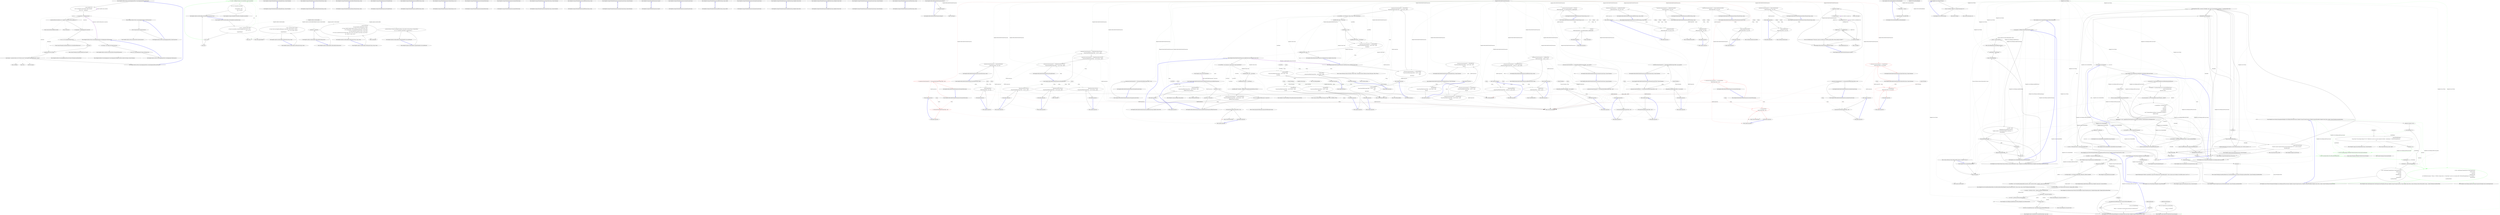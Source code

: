 digraph  {
n0 [cluster="Hangfire.SqlServer.Tests.CountersAggregatorFacts.CountersAggregatorExecutesProperly()", label="Entry Hangfire.SqlServer.Tests.CountersAggregatorFacts.CountersAggregatorExecutesProperly()", span="12-12"];
n1 [cluster="Hangfire.SqlServer.Tests.CountersAggregatorFacts.CountersAggregatorExecutesProperly()", label="string createSql = @''\r\ninsert into HangFire.Counter ([Key], [Value], ExpireAt) \r\nvalues ('key', 1, @expireAt)''", span="14-16"];
n2 [cluster="Hangfire.SqlServer.Tests.CountersAggregatorFacts.CountersAggregatorExecutesProperly()", label="var connection = CreateConnection()", span="18-18"];
n3 [cluster="Hangfire.SqlServer.Tests.CountersAggregatorFacts.CountersAggregatorExecutesProperly()", label="connection.Execute(createSql, new { expireAt = DateTime.UtcNow.AddHours(1) })", span="21-21"];
n10 [cluster="Hangfire.SqlServer.Tests.CountersAggregatorFacts.CreateConnection()", label="Entry Hangfire.SqlServer.Tests.CountersAggregatorFacts.CreateConnection()", span="35-35"];
n4 [cluster="Hangfire.SqlServer.Tests.CountersAggregatorFacts.CountersAggregatorExecutesProperly()", label="var aggregator = CreateAggregator(connection)", span="23-23"];
n8 [cluster="Hangfire.SqlServer.Tests.CountersAggregatorFacts.CountersAggregatorExecutesProperly()", label="Assert.Equal(1, connection.Query<int>(@''select count(*) from HangFire.AggregatedCounter'').Single())", span="31-31"];
n11 [cluster="System.DateTime.AddHours(double)", label="Entry System.DateTime.AddHours(double)", span="0-0"];
n12 [cluster="Unk.Execute", label="Entry Unk.Execute", span=""];
n5 [cluster="Hangfire.SqlServer.Tests.CountersAggregatorFacts.CountersAggregatorExecutesProperly()", label="var cts = new CancellationTokenSource()", span="24-24"];
n13 [cluster="Hangfire.SqlServer.Tests.CountersAggregatorFacts.CreateAggregator(SqlConnection)", label="Entry Hangfire.SqlServer.Tests.CountersAggregatorFacts.CreateAggregator(SqlConnection)", span="40-40"];
n7 [cluster="Hangfire.SqlServer.Tests.CountersAggregatorFacts.CountersAggregatorExecutesProperly()", label="aggregator.Execute(cts.Token)", span="28-28"];
n6 [cluster="Hangfire.SqlServer.Tests.CountersAggregatorFacts.CountersAggregatorExecutesProperly()", label="cts.Cancel()", span="25-25"];
n14 [cluster="System.Threading.CancellationTokenSource.CancellationTokenSource()", label="Entry System.Threading.CancellationTokenSource.CancellationTokenSource()", span="0-0"];
n15 [cluster="System.Threading.CancellationTokenSource.Cancel()", label="Entry System.Threading.CancellationTokenSource.Cancel()", span="0-0"];
n16 [cluster="Hangfire.SqlServer.CountersAggregator.Execute(System.Threading.CancellationToken)", label="Entry Hangfire.SqlServer.CountersAggregator.Execute(System.Threading.CancellationToken)", span="42-42"];
n9 [cluster="Hangfire.SqlServer.Tests.CountersAggregatorFacts.CountersAggregatorExecutesProperly()", label="Exit Hangfire.SqlServer.Tests.CountersAggregatorFacts.CountersAggregatorExecutesProperly()", span="12-12"];
n17 [cluster="Unk.>", label="Entry Unk.>", span=""];
n18 [cluster="Unk.Single", label="Entry Unk.Single", span=""];
n19 [cluster="Unk.Equal", label="Entry Unk.Equal", span=""];
n20 [cluster="Hangfire.SqlServer.Tests.CountersAggregatorFacts.CreateConnection()", label="return ConnectionUtils.CreateConnection();", span="37-37"];
n21 [cluster="Hangfire.SqlServer.Tests.CountersAggregatorFacts.CreateConnection()", label="Exit Hangfire.SqlServer.Tests.CountersAggregatorFacts.CreateConnection()", span="35-35"];
n22 [cluster="Hangfire.SqlServer.Tests.ConnectionUtils.CreateConnection()", label="Entry Hangfire.SqlServer.Tests.ConnectionUtils.CreateConnection()", span="37-37"];
n23 [cluster="Hangfire.SqlServer.Tests.CountersAggregatorFacts.CreateAggregator(SqlConnection)", label="var storage = new SqlServerStorage(connection)", span="42-42"];
n24 [cluster="Hangfire.SqlServer.Tests.CountersAggregatorFacts.CreateAggregator(SqlConnection)", label="return new CountersAggregator(storage, TimeSpan.Zero);", span="43-43"];
n26 [cluster="Hangfire.SqlServer.SqlServerStorage.SqlServerStorage(SqlConnection)", label="Entry Hangfire.SqlServer.SqlServerStorage.SqlServerStorage(SqlConnection)", span="93-93"];
n25 [cluster="Hangfire.SqlServer.Tests.CountersAggregatorFacts.CreateAggregator(SqlConnection)", label="Exit Hangfire.SqlServer.Tests.CountersAggregatorFacts.CreateAggregator(SqlConnection)", span="40-40"];
n27 [cluster="Hangfire.SqlServer.CountersAggregator.CountersAggregator(Hangfire.SqlServer.SqlServerStorage, System.TimeSpan)", label="Entry Hangfire.SqlServer.CountersAggregator.CountersAggregator(Hangfire.SqlServer.SqlServerStorage, System.TimeSpan)", span="34-34"];
d7 [cluster="HangFire.SqlServer.SqlStoredJobs.GetStateAndInvocationData(string)", color=green, community=0, label="0: var data = JobHelper.FromJson<InvocationData>(job.InvocationData)", span="29-29"];
d4 [cluster="HangFire.SqlServer.SqlStoredJobs.GetStateAndInvocationData(string)", label="var job = _connection.Query<Job>(\r\n                @''select InvocationData, State from HangFire.Job where id = @id'',\r\n                new { id = id })\r\n                .SingleOrDefault()", span="22-25"];
d5 [cluster="HangFire.SqlServer.SqlStoredJobs.GetStateAndInvocationData(string)", label="job == null", span="27-27"];
d8 [cluster="HangFire.SqlServer.SqlStoredJobs.GetStateAndInvocationData(string)", label="return new StateAndInvocationData\r\n            {\r\n                InvocationData = data,\r\n                State = job.State,\r\n            };", span="31-35"];
d10 [cluster="Unk.>", label="Entry Unk.>", span=""];
d23 [label="HangFire.SqlServer.SqlStoredJobs", span=""];
d3 [cluster="HangFire.SqlServer.SqlStoredJobs.GetStateAndInvocationData(string)", label="Entry HangFire.SqlServer.SqlStoredJobs.GetStateAndInvocationData(string)", span="20-20"];
d11 [cluster="Unk.SingleOrDefault", label="Entry Unk.SingleOrDefault", span=""];
d6 [cluster="HangFire.SqlServer.SqlStoredJobs.GetStateAndInvocationData(string)", label="return null;", span="27-27"];
d9 [cluster="HangFire.SqlServer.SqlStoredJobs.GetStateAndInvocationData(string)", label="Exit HangFire.SqlServer.SqlStoredJobs.GetStateAndInvocationData(string)", span="20-20"];
d12 [cluster="HangFire.Storage.StateAndInvocationData.StateAndInvocationData()", label="Entry HangFire.Storage.StateAndInvocationData.StateAndInvocationData()", span="2-2"];
d18 [cluster="HangFire.SqlServer.SqlStoredJobs.GetParameter(string, string)", label="return _connection.Query<string>(\r\n                @''select Value from HangFire.JobParameter where JobId = @id and Name = @name'',\r\n                new { id = id, name = name })\r\n                .SingleOrDefault();", span="51-54"];
d1 [cluster="HangFire.SqlServer.SqlStoredJobs.SqlStoredJobs(SqlConnection)", label="_connection = connection", span="17-17"];
d14 [cluster="HangFire.SqlServer.SqlStoredJobs.SetParameter(string, string, string)", label="_connection.Execute(\r\n                @''merge HangFire.JobParameter as Target ''\r\n                + @''using (VALUES (@jobId, @name, @value)) as Source (JobId, Name, Value) ''\r\n                + @''on Target.JobId = Source.JobId AND Target.Name = Source.Name ''\r\n                + @''when matched then update set Value = Source.Value ''\r\n                + @''when not matched then insert (JobId, Name, Value) values (Source.JobId, Source.Name, Source.Value);'',\r\n                new { jobId = id, name, value })", span="40-46"];
d21 [cluster="HangFire.SqlServer.SqlStoredJobs.Complete(HangFire.Server.JobPayload)", label="_connection.Execute(''delete from HangFire.JobQueue where JobId = @id and Queue = @queueName'',\r\n                new { id = payload.Id, queueName = payload.Queue })", span="59-60"];
d17 [cluster="HangFire.SqlServer.SqlStoredJobs.GetParameter(string, string)", label="Entry HangFire.SqlServer.SqlStoredJobs.GetParameter(string, string)", span="49-49"];
d19 [cluster="HangFire.SqlServer.SqlStoredJobs.GetParameter(string, string)", label="Exit HangFire.SqlServer.SqlStoredJobs.GetParameter(string, string)", span="49-49"];
d0 [cluster="HangFire.SqlServer.SqlStoredJobs.SqlStoredJobs(SqlConnection)", label="Entry HangFire.SqlServer.SqlStoredJobs.SqlStoredJobs(SqlConnection)", span="15-15"];
d2 [cluster="HangFire.SqlServer.SqlStoredJobs.SqlStoredJobs(SqlConnection)", label="Exit HangFire.SqlServer.SqlStoredJobs.SqlStoredJobs(SqlConnection)", span="15-15"];
d13 [cluster="HangFire.SqlServer.SqlStoredJobs.SetParameter(string, string, string)", label="Entry HangFire.SqlServer.SqlStoredJobs.SetParameter(string, string, string)", span="38-38"];
d15 [cluster="HangFire.SqlServer.SqlStoredJobs.SetParameter(string, string, string)", label="Exit HangFire.SqlServer.SqlStoredJobs.SetParameter(string, string, string)", span="38-38"];
d16 [cluster="Unk.Execute", label="Entry Unk.Execute", span=""];
d20 [cluster="HangFire.SqlServer.SqlStoredJobs.Complete(HangFire.Server.JobPayload)", label="Entry HangFire.SqlServer.SqlStoredJobs.Complete(HangFire.Server.JobPayload)", span="57-57"];
d22 [cluster="HangFire.SqlServer.SqlStoredJobs.Complete(HangFire.Server.JobPayload)", label="Exit HangFire.SqlServer.SqlStoredJobs.Complete(HangFire.Server.JobPayload)", span="57-57"];
m1_0 [cluster="HangFire.Storage.IWriteOnlyTransaction.ExpireJob(string, System.TimeSpan)", file="IWriteOnlyTransaction.cs", label="Entry HangFire.Storage.IWriteOnlyTransaction.ExpireJob(string, System.TimeSpan)", span="24-24"];
m1_1 [cluster="HangFire.Storage.IWriteOnlyTransaction.ExpireJob(string, System.TimeSpan)", file="IWriteOnlyTransaction.cs", label="Exit HangFire.Storage.IWriteOnlyTransaction.ExpireJob(string, System.TimeSpan)", span="24-24"];
m1_22 [cluster="HangFire.Storage.IWriteOnlyTransaction.RemoveFromSet(string, string)", file="IWriteOnlyTransaction.cs", label="Entry HangFire.Storage.IWriteOnlyTransaction.RemoveFromSet(string, string)", span="41-41"];
m1_23 [cluster="HangFire.Storage.IWriteOnlyTransaction.RemoveFromSet(string, string)", file="IWriteOnlyTransaction.cs", label="Exit HangFire.Storage.IWriteOnlyTransaction.RemoveFromSet(string, string)", span="41-41"];
m1_26 [cluster="HangFire.Storage.IWriteOnlyTransaction.RemoveFromList(string, string)", file="IWriteOnlyTransaction.cs", label="Entry HangFire.Storage.IWriteOnlyTransaction.RemoveFromList(string, string)", span="45-45"];
m1_27 [cluster="HangFire.Storage.IWriteOnlyTransaction.RemoveFromList(string, string)", file="IWriteOnlyTransaction.cs", label="Exit HangFire.Storage.IWriteOnlyTransaction.RemoveFromList(string, string)", span="45-45"];
m1_2 [cluster="HangFire.Storage.IWriteOnlyTransaction.PersistJob(string)", file="IWriteOnlyTransaction.cs", label="Entry HangFire.Storage.IWriteOnlyTransaction.PersistJob(string)", span="25-25"];
m1_3 [cluster="HangFire.Storage.IWriteOnlyTransaction.PersistJob(string)", file="IWriteOnlyTransaction.cs", label="Exit HangFire.Storage.IWriteOnlyTransaction.PersistJob(string)", span="25-25"];
m1_18 [cluster="HangFire.Storage.IWriteOnlyTransaction.AddToSet(string, string)", file="IWriteOnlyTransaction.cs", label="Entry HangFire.Storage.IWriteOnlyTransaction.AddToSet(string, string)", span="39-39"];
m1_19 [cluster="HangFire.Storage.IWriteOnlyTransaction.AddToSet(string, string)", file="IWriteOnlyTransaction.cs", label="Exit HangFire.Storage.IWriteOnlyTransaction.AddToSet(string, string)", span="39-39"];
m1_28 [cluster="HangFire.Storage.IWriteOnlyTransaction.TrimList(string, int, int)", file="IWriteOnlyTransaction.cs", label="Entry HangFire.Storage.IWriteOnlyTransaction.TrimList(string, int, int)", span="46-46"];
m1_29 [cluster="HangFire.Storage.IWriteOnlyTransaction.TrimList(string, int, int)", file="IWriteOnlyTransaction.cs", label="Exit HangFire.Storage.IWriteOnlyTransaction.TrimList(string, int, int)", span="46-46"];
m1_32 [cluster="HangFire.Storage.IWriteOnlyTransaction.DecrementValue(string)", file="IWriteOnlyTransaction.cs", label="Entry HangFire.Storage.IWriteOnlyTransaction.DecrementValue(string)", span="50-50"];
m1_33 [cluster="HangFire.Storage.IWriteOnlyTransaction.DecrementValue(string)", file="IWriteOnlyTransaction.cs", label="Exit HangFire.Storage.IWriteOnlyTransaction.DecrementValue(string)", span="50-50"];
m1_30 [cluster="HangFire.Storage.IWriteOnlyTransaction.IncrementValue(string)", file="IWriteOnlyTransaction.cs", label="Entry HangFire.Storage.IWriteOnlyTransaction.IncrementValue(string)", span="49-49"];
m1_31 [cluster="HangFire.Storage.IWriteOnlyTransaction.IncrementValue(string)", file="IWriteOnlyTransaction.cs", label="Exit HangFire.Storage.IWriteOnlyTransaction.IncrementValue(string)", span="49-49"];
m1_34 [cluster="HangFire.Storage.IWriteOnlyTransaction.ExpireValue(string, System.TimeSpan)", file="IWriteOnlyTransaction.cs", label="Entry HangFire.Storage.IWriteOnlyTransaction.ExpireValue(string, System.TimeSpan)", span="51-51"];
m1_35 [cluster="HangFire.Storage.IWriteOnlyTransaction.ExpireValue(string, System.TimeSpan)", file="IWriteOnlyTransaction.cs", label="Exit HangFire.Storage.IWriteOnlyTransaction.ExpireValue(string, System.TimeSpan)", span="51-51"];
m1_8 [cluster="HangFire.Storage.IWriteOnlyTransaction.AddToQueue(string, string)", file="IWriteOnlyTransaction.cs", label="Entry HangFire.Storage.IWriteOnlyTransaction.AddToQueue(string, string)", span="30-30"];
m1_9 [cluster="HangFire.Storage.IWriteOnlyTransaction.AddToQueue(string, string)", file="IWriteOnlyTransaction.cs", label="Exit HangFire.Storage.IWriteOnlyTransaction.AddToQueue(string, string)", span="30-30"];
m1_12 [cluster="HangFire.Storage.IWriteOnlyTransaction.IncrementCounter(string, System.TimeSpan)", file="IWriteOnlyTransaction.cs", label="Entry HangFire.Storage.IWriteOnlyTransaction.IncrementCounter(string, System.TimeSpan)", span="34-34"];
m1_13 [cluster="HangFire.Storage.IWriteOnlyTransaction.IncrementCounter(string, System.TimeSpan)", file="IWriteOnlyTransaction.cs", label="Exit HangFire.Storage.IWriteOnlyTransaction.IncrementCounter(string, System.TimeSpan)", span="34-34"];
m1_36 [cluster="HangFire.Storage.IWriteOnlyTransaction.Commit()", file="IWriteOnlyTransaction.cs", label="Entry HangFire.Storage.IWriteOnlyTransaction.Commit()", span="53-53"];
m1_37 [cluster="HangFire.Storage.IWriteOnlyTransaction.Commit()", file="IWriteOnlyTransaction.cs", label="Exit HangFire.Storage.IWriteOnlyTransaction.Commit()", span="53-53"];
m1_10 [cluster="HangFire.Storage.IWriteOnlyTransaction.IncrementCounter(string)", file="IWriteOnlyTransaction.cs", label="Entry HangFire.Storage.IWriteOnlyTransaction.IncrementCounter(string)", span="33-33"];
m1_11 [cluster="HangFire.Storage.IWriteOnlyTransaction.IncrementCounter(string)", file="IWriteOnlyTransaction.cs", label="Exit HangFire.Storage.IWriteOnlyTransaction.IncrementCounter(string)", span="33-33"];
m1_20 [cluster="HangFire.Storage.IWriteOnlyTransaction.AddToSet(string, string, double)", file="IWriteOnlyTransaction.cs", label="Entry HangFire.Storage.IWriteOnlyTransaction.AddToSet(string, string, double)", span="40-40"];
m1_21 [cluster="HangFire.Storage.IWriteOnlyTransaction.AddToSet(string, string, double)", file="IWriteOnlyTransaction.cs", label="Exit HangFire.Storage.IWriteOnlyTransaction.AddToSet(string, string, double)", span="40-40"];
m1_14 [cluster="HangFire.Storage.IWriteOnlyTransaction.DecrementCounter(string)", file="IWriteOnlyTransaction.cs", label="Entry HangFire.Storage.IWriteOnlyTransaction.DecrementCounter(string)", span="35-35"];
m1_15 [cluster="HangFire.Storage.IWriteOnlyTransaction.DecrementCounter(string)", file="IWriteOnlyTransaction.cs", label="Exit HangFire.Storage.IWriteOnlyTransaction.DecrementCounter(string)", span="35-35"];
m1_4 [cluster="HangFire.Storage.IWriteOnlyTransaction.SetJobState(string, HangFire.States.State)", file="IWriteOnlyTransaction.cs", label="Entry HangFire.Storage.IWriteOnlyTransaction.SetJobState(string, HangFire.States.State)", span="26-26"];
m1_5 [cluster="HangFire.Storage.IWriteOnlyTransaction.SetJobState(string, HangFire.States.State)", file="IWriteOnlyTransaction.cs", label="Exit HangFire.Storage.IWriteOnlyTransaction.SetJobState(string, HangFire.States.State)", span="26-26"];
m1_6 [cluster="HangFire.Storage.IWriteOnlyTransaction.AddJobState(string, HangFire.States.State)", file="IWriteOnlyTransaction.cs", label="Entry HangFire.Storage.IWriteOnlyTransaction.AddJobState(string, HangFire.States.State)", span="27-27"];
m1_7 [cluster="HangFire.Storage.IWriteOnlyTransaction.AddJobState(string, HangFire.States.State)", file="IWriteOnlyTransaction.cs", label="Exit HangFire.Storage.IWriteOnlyTransaction.AddJobState(string, HangFire.States.State)", span="27-27"];
m1_16 [cluster="HangFire.Storage.IWriteOnlyTransaction.DecrementCounter(string, System.TimeSpan)", file="IWriteOnlyTransaction.cs", label="Entry HangFire.Storage.IWriteOnlyTransaction.DecrementCounter(string, System.TimeSpan)", span="36-36"];
m1_17 [cluster="HangFire.Storage.IWriteOnlyTransaction.DecrementCounter(string, System.TimeSpan)", file="IWriteOnlyTransaction.cs", label="Exit HangFire.Storage.IWriteOnlyTransaction.DecrementCounter(string, System.TimeSpan)", span="36-36"];
m1_24 [cluster="HangFire.Storage.IWriteOnlyTransaction.InsertToList(string, string)", file="IWriteOnlyTransaction.cs", label="Entry HangFire.Storage.IWriteOnlyTransaction.InsertToList(string, string)", span="44-44"];
m1_25 [cluster="HangFire.Storage.IWriteOnlyTransaction.InsertToList(string, string)", file="IWriteOnlyTransaction.cs", label="Exit HangFire.Storage.IWriteOnlyTransaction.InsertToList(string, string)", span="44-44"];
m2_6 [cluster="HangFire.Redis.RedisWriteOnlyTransaction.Dispose()", file="RedisWriteOnlyTransaction.cs", label="Entry HangFire.Redis.RedisWriteOnlyTransaction.Dispose()", span="36-36"];
m2_7 [cluster="HangFire.Redis.RedisWriteOnlyTransaction.Dispose()", file="RedisWriteOnlyTransaction.cs", label="_transaction.Dispose()", span="38-38"];
m2_8 [cluster="HangFire.Redis.RedisWriteOnlyTransaction.Dispose()", file="RedisWriteOnlyTransaction.cs", label="Exit HangFire.Redis.RedisWriteOnlyTransaction.Dispose()", span="36-36"];
m2_128 [cluster="HangFire.Redis.RedisWriteOnlyTransaction.DecrementCounter(string, System.TimeSpan)", file="RedisWriteOnlyTransaction.cs", label="_transaction.QueueCommand(x => x.ExpireEntryIn(RedisStorage.Prefix + key, expireIn))", span="158-158"];
m2_126 [cluster="HangFire.Redis.RedisWriteOnlyTransaction.DecrementCounter(string, System.TimeSpan)", file="RedisWriteOnlyTransaction.cs", label="Entry HangFire.Redis.RedisWriteOnlyTransaction.DecrementCounter(string, System.TimeSpan)", span="155-155"];
m2_127 [cluster="HangFire.Redis.RedisWriteOnlyTransaction.DecrementCounter(string, System.TimeSpan)", file="RedisWriteOnlyTransaction.cs", label="_transaction.QueueCommand(x => x.DecrementValue(RedisStorage.Prefix + key))", span="157-157"];
m2_129 [cluster="HangFire.Redis.RedisWriteOnlyTransaction.DecrementCounter(string, System.TimeSpan)", file="RedisWriteOnlyTransaction.cs", label="Exit HangFire.Redis.RedisWriteOnlyTransaction.DecrementCounter(string, System.TimeSpan)", span="155-155"];
m2_5 [cluster="System.ArgumentNullException.ArgumentNullException(string)", file="RedisWriteOnlyTransaction.cs", label="Entry System.ArgumentNullException.ArgumentNullException(string)", span="0-0"];
m2_90 [cluster="Unk.EnqueueItemOnList", file="RedisWriteOnlyTransaction.cs", label="Entry Unk.EnqueueItemOnList", span=""];
m2_65 [cluster="System.Collections.Generic.Dictionary<TKey, TValue>.Add(TKey, TValue)", file="RedisWriteOnlyTransaction.cs", label="Entry System.Collections.Generic.Dictionary<TKey, TValue>.Add(TKey, TValue)", span="0-0"];
m2_156 [cluster="HangFire.Redis.RedisWriteOnlyTransaction.InsertToList(string, string)", file="RedisWriteOnlyTransaction.cs", label="Entry HangFire.Redis.RedisWriteOnlyTransaction.InsertToList(string, string)", span="179-179"];
m2_157 [cluster="HangFire.Redis.RedisWriteOnlyTransaction.InsertToList(string, string)", file="RedisWriteOnlyTransaction.cs", label="_transaction.QueueCommand(x => x.EnqueueItemOnList(\r\n                RedisStorage.Prefix + key, value))", span="181-182"];
m2_158 [cluster="HangFire.Redis.RedisWriteOnlyTransaction.InsertToList(string, string)", file="RedisWriteOnlyTransaction.cs", label="Exit HangFire.Redis.RedisWriteOnlyTransaction.InsertToList(string, string)", span="179-179"];
m2_78 [cluster="Unk.SetRangeInHash", file="RedisWriteOnlyTransaction.cs", label="Entry Unk.SetRangeInHash", span=""];
m2_111 [cluster="HangFire.Redis.RedisWriteOnlyTransaction.IncrementCounter(string, System.TimeSpan)", file="RedisWriteOnlyTransaction.cs", label="_transaction.QueueCommand(x => x.ExpireEntryIn(RedisStorage.Prefix + key, expireIn))", span="147-147"];
m2_109 [cluster="HangFire.Redis.RedisWriteOnlyTransaction.IncrementCounter(string, System.TimeSpan)", file="RedisWriteOnlyTransaction.cs", label="Entry HangFire.Redis.RedisWriteOnlyTransaction.IncrementCounter(string, System.TimeSpan)", span="144-144"];
m2_110 [cluster="HangFire.Redis.RedisWriteOnlyTransaction.IncrementCounter(string, System.TimeSpan)", file="RedisWriteOnlyTransaction.cs", label="_transaction.QueueCommand(x => x.IncrementValue(RedisStorage.Prefix + key))", span="146-146"];
m2_112 [cluster="HangFire.Redis.RedisWriteOnlyTransaction.IncrementCounter(string, System.TimeSpan)", file="RedisWriteOnlyTransaction.cs", label="Exit HangFire.Redis.RedisWriteOnlyTransaction.IncrementCounter(string, System.TimeSpan)", span="144-144"];
m2_169 [cluster="HangFire.Redis.RedisWriteOnlyTransaction.TrimList(string, int, int)", file="RedisWriteOnlyTransaction.cs", label="Entry HangFire.Redis.RedisWriteOnlyTransaction.TrimList(string, int, int)", span="191-191"];
m2_170 [cluster="HangFire.Redis.RedisWriteOnlyTransaction.TrimList(string, int, int)", file="RedisWriteOnlyTransaction.cs", label="_transaction.QueueCommand(x => x.TrimList(\r\n                RedisStorage.Prefix + key, keepStartingFrom, keepEndingAt))", span="194-195"];
m2_171 [cluster="HangFire.Redis.RedisWriteOnlyTransaction.TrimList(string, int, int)", file="RedisWriteOnlyTransaction.cs", label="Exit HangFire.Redis.RedisWriteOnlyTransaction.TrimList(string, int, int)", span="191-191"];
m2_55 [cluster="HangFire.Redis.RedisWriteOnlyTransaction.SetJobState(string, HangFire.States.State)", file="RedisWriteOnlyTransaction.cs", label="_transaction.QueueCommand(x => x.RemoveEntry(\r\n                String.Format(RedisStorage.Prefix + ''job:{0}:state'', jobId)))", span="94-95"];
m2_53 [cluster="HangFire.Redis.RedisWriteOnlyTransaction.SetJobState(string, HangFire.States.State)", file="RedisWriteOnlyTransaction.cs", label="Entry HangFire.Redis.RedisWriteOnlyTransaction.SetJobState(string, HangFire.States.State)", span="87-87"];
m2_54 [cluster="HangFire.Redis.RedisWriteOnlyTransaction.SetJobState(string, HangFire.States.State)", file="RedisWriteOnlyTransaction.cs", label="_transaction.QueueCommand(x => x.SetEntryInHash(\r\n                String.Format(RedisStorage.Prefix + ''job:{0}'', jobId),\r\n                ''State'',\r\n                state.Name))", span="89-92"];
m2_56 [cluster="HangFire.Redis.RedisWriteOnlyTransaction.SetJobState(string, HangFire.States.State)", file="RedisWriteOnlyTransaction.cs", label="var storedData = new Dictionary<string, string>(state.SerializeData())", span="101-101"];
m2_57 [cluster="HangFire.Redis.RedisWriteOnlyTransaction.SetJobState(string, HangFire.States.State)", file="RedisWriteOnlyTransaction.cs", label="storedData.Add(''State'', state.Name)", span="102-102"];
m2_58 [cluster="HangFire.Redis.RedisWriteOnlyTransaction.SetJobState(string, HangFire.States.State)", file="RedisWriteOnlyTransaction.cs", label="state.Reason != null", span="104-104"];
m2_59 [cluster="HangFire.Redis.RedisWriteOnlyTransaction.SetJobState(string, HangFire.States.State)", file="RedisWriteOnlyTransaction.cs", label="storedData.Add(''Reason'', state.Reason)", span="106-106"];
m2_60 [cluster="HangFire.Redis.RedisWriteOnlyTransaction.SetJobState(string, HangFire.States.State)", file="RedisWriteOnlyTransaction.cs", label="_transaction.QueueCommand(x => x.SetRangeInHash(\r\n                String.Format(RedisStorage.Prefix + ''job:{0}:state'', jobId),\r\n                storedData))", span="109-111"];
m2_61 [cluster="HangFire.Redis.RedisWriteOnlyTransaction.SetJobState(string, HangFire.States.State)", file="RedisWriteOnlyTransaction.cs", label="AddJobState(jobId, state)", span="113-113"];
m2_62 [cluster="HangFire.Redis.RedisWriteOnlyTransaction.SetJobState(string, HangFire.States.State)", file="RedisWriteOnlyTransaction.cs", label="Exit HangFire.Redis.RedisWriteOnlyTransaction.SetJobState(string, HangFire.States.State)", span="87-87"];
m2_70 [cluster="Unk.SetEntryInHash", file="RedisWriteOnlyTransaction.cs", label="Entry Unk.SetEntryInHash", span=""];
m2_98 [cluster="Unk.AddItemToSet", file="RedisWriteOnlyTransaction.cs", label="Entry Unk.AddItemToSet", span=""];
m2_30 [cluster="string.Format(string, object)", file="RedisWriteOnlyTransaction.cs", label="Entry string.Format(string, object)", span="0-0"];
m2_189 [cluster="HangFire.Redis.RedisWriteOnlyTransaction.ExpireValue(string, System.TimeSpan)", color=red, community=1, file="RedisWriteOnlyTransaction.cs", label="1: _transaction.QueueCommand(x => x.ExpireEntryIn(\r\n                RedisStorage.Prefix + key, expireIn))", span="211-212"];
m2_188 [cluster="HangFire.Redis.RedisWriteOnlyTransaction.ExpireValue(string, System.TimeSpan)", file="RedisWriteOnlyTransaction.cs", label="Entry HangFire.Redis.RedisWriteOnlyTransaction.ExpireValue(string, System.TimeSpan)", span="209-209"];
m2_190 [cluster="HangFire.Redis.RedisWriteOnlyTransaction.ExpireValue(string, System.TimeSpan)", file="RedisWriteOnlyTransaction.cs", label="Exit HangFire.Redis.RedisWriteOnlyTransaction.ExpireValue(string, System.TimeSpan)", span="209-209"];
m2_74 [cluster="Unk.RemoveEntry", file="RedisWriteOnlyTransaction.cs", label="Entry Unk.RemoveEntry", span=""];
m2_108 [cluster="Unk.IncrementValue", file="RedisWriteOnlyTransaction.cs", label="Entry Unk.IncrementValue", span=""];
m2_38 [cluster="HangFire.Redis.RedisWriteOnlyTransaction.PersistJob(string)", file="RedisWriteOnlyTransaction.cs", label="Entry HangFire.Redis.RedisWriteOnlyTransaction.PersistJob(string)", span="77-77"];
m2_39 [cluster="HangFire.Redis.RedisWriteOnlyTransaction.PersistJob(string)", file="RedisWriteOnlyTransaction.cs", label="_transaction.QueueCommand(x => ((IRedisNativeClient)x).Persist(\r\n                String.Format(RedisStorage.Prefix + ''job:{0}'', jobId)))", span="79-80"];
m2_40 [cluster="HangFire.Redis.RedisWriteOnlyTransaction.PersistJob(string)", file="RedisWriteOnlyTransaction.cs", label="_transaction.QueueCommand(x => ((IRedisNativeClient)x).Persist(\r\n                String.Format(RedisStorage.Prefix + ''job:{0}:history'', jobId)))", span="81-82"];
m2_41 [cluster="HangFire.Redis.RedisWriteOnlyTransaction.PersistJob(string)", file="RedisWriteOnlyTransaction.cs", label="_transaction.QueueCommand(x => ((IRedisNativeClient)x).Persist(\r\n                String.Format(RedisStorage.Prefix + ''job:{0}:state'', jobId)))", span="83-84"];
m2_42 [cluster="HangFire.Redis.RedisWriteOnlyTransaction.PersistJob(string)", file="RedisWriteOnlyTransaction.cs", label="Exit HangFire.Redis.RedisWriteOnlyTransaction.PersistJob(string)", span="77-77"];
m2_31 [cluster="Unk.ExpireEntryIn", file="RedisWriteOnlyTransaction.cs", label="Entry Unk.ExpireEntryIn", span=""];
m2_142 [cluster="Unk.AddItemToSortedSet", file="RedisWriteOnlyTransaction.cs", label="Entry Unk.AddItemToSortedSet", span=""];
m2_119 [cluster="HangFire.Redis.RedisWriteOnlyTransaction.DecrementCounter(string)", file="RedisWriteOnlyTransaction.cs", label="Entry HangFire.Redis.RedisWriteOnlyTransaction.DecrementCounter(string)", span="150-150"];
m2_120 [cluster="HangFire.Redis.RedisWriteOnlyTransaction.DecrementCounter(string)", file="RedisWriteOnlyTransaction.cs", label="_transaction.QueueCommand(x => x.DecrementValue(RedisStorage.Prefix + key))", span="152-152"];
m2_121 [cluster="HangFire.Redis.RedisWriteOnlyTransaction.DecrementCounter(string)", file="RedisWriteOnlyTransaction.cs", label="Exit HangFire.Redis.RedisWriteOnlyTransaction.DecrementCounter(string)", span="150-150"];
m2_136 [cluster="HangFire.Redis.RedisWriteOnlyTransaction.AddToSet(string, string)", file="RedisWriteOnlyTransaction.cs", label="Entry HangFire.Redis.RedisWriteOnlyTransaction.AddToSet(string, string)", span="161-161"];
m2_137 [cluster="HangFire.Redis.RedisWriteOnlyTransaction.AddToSet(string, string)", file="RedisWriteOnlyTransaction.cs", label="_transaction.QueueCommand(x => x.AddItemToSortedSet(\r\n                RedisStorage.Prefix + key, value))", span="163-164"];
m2_138 [cluster="HangFire.Redis.RedisWriteOnlyTransaction.AddToSet(string, string)", file="RedisWriteOnlyTransaction.cs", label="Exit HangFire.Redis.RedisWriteOnlyTransaction.AddToSet(string, string)", span="161-161"];
m2_149 [cluster="HangFire.Redis.RedisWriteOnlyTransaction.RemoveFromSet(string, string)", file="RedisWriteOnlyTransaction.cs", label="Entry HangFire.Redis.RedisWriteOnlyTransaction.RemoveFromSet(string, string)", span="173-173"];
m2_150 [cluster="HangFire.Redis.RedisWriteOnlyTransaction.RemoveFromSet(string, string)", file="RedisWriteOnlyTransaction.cs", label="_transaction.QueueCommand(x => x.RemoveItemFromSortedSet(\r\n                RedisStorage.Prefix + key, value))", span="175-176"];
m2_151 [cluster="HangFire.Redis.RedisWriteOnlyTransaction.RemoveFromSet(string, string)", file="RedisWriteOnlyTransaction.cs", label="Exit HangFire.Redis.RedisWriteOnlyTransaction.RemoveFromSet(string, string)", span="173-173"];
m2_63 [cluster="System.Collections.Generic.Dictionary<TKey, TValue>.Dictionary(System.Collections.Generic.IDictionary<TKey, TValue>)", file="RedisWriteOnlyTransaction.cs", label="Entry System.Collections.Generic.Dictionary<TKey, TValue>.Dictionary(System.Collections.Generic.IDictionary<TKey, TValue>)", span="0-0"];
m2_9 [cluster="Unk.Dispose", file="RedisWriteOnlyTransaction.cs", label="Entry Unk.Dispose", span=""];
m2_10 [cluster="HangFire.Redis.RedisWriteOnlyTransaction.Commit()", file="RedisWriteOnlyTransaction.cs", label="Entry HangFire.Redis.RedisWriteOnlyTransaction.Commit()", span="41-41"];
m2_11 [cluster="HangFire.Redis.RedisWriteOnlyTransaction.Commit()", file="RedisWriteOnlyTransaction.cs", label="!_transaction.Commit()", span="43-43"];
m2_12 [cluster="HangFire.Redis.RedisWriteOnlyTransaction.Commit()", file="RedisWriteOnlyTransaction.cs", label="int replayCount = 1", span="49-49"];
m2_13 [cluster="HangFire.Redis.RedisWriteOnlyTransaction.Commit()", file="RedisWriteOnlyTransaction.cs", label="int maxReplayCount = 3", span="50-50"];
m2_15 [cluster="HangFire.Redis.RedisWriteOnlyTransaction.Commit()", file="RedisWriteOnlyTransaction.cs", label="replayCount++ >= maxReplayCount", span="54-54"];
m2_14 [cluster="HangFire.Redis.RedisWriteOnlyTransaction.Commit()", file="RedisWriteOnlyTransaction.cs", label="!_transaction.Replay()", span="52-52"];
m2_16 [cluster="HangFire.Redis.RedisWriteOnlyTransaction.Commit()", file="RedisWriteOnlyTransaction.cs", label="throw new RedisException(''Transaction commit was failed due to WATCH condition failure. Retry attempts exceeded.'');", span="56-56"];
m2_17 [cluster="HangFire.Redis.RedisWriteOnlyTransaction.Commit()", file="RedisWriteOnlyTransaction.cs", label="Exit HangFire.Redis.RedisWriteOnlyTransaction.Commit()", span="41-41"];
m2_176 [cluster="HangFire.Redis.RedisWriteOnlyTransaction.IncrementValue(string)", file="RedisWriteOnlyTransaction.cs", label="Entry HangFire.Redis.RedisWriteOnlyTransaction.IncrementValue(string)", span="198-198"];
m2_177 [cluster="HangFire.Redis.RedisWriteOnlyTransaction.IncrementValue(string)", color=red, community=1, file="RedisWriteOnlyTransaction.cs", label="0: _transaction.QueueCommand(x => x.IncrementValue(\r\n                RedisStorage.Prefix + key))", span="200-201"];
m2_178 [cluster="HangFire.Redis.RedisWriteOnlyTransaction.IncrementValue(string)", file="RedisWriteOnlyTransaction.cs", label="Exit HangFire.Redis.RedisWriteOnlyTransaction.IncrementValue(string)", span="198-198"];
m2_64 [cluster="HangFire.States.State.SerializeData()", file="RedisWriteOnlyTransaction.cs", label="Entry HangFire.States.State.SerializeData()", span="27-27"];
m2_191 [cluster="lambda expression", file="RedisWriteOnlyTransaction.cs", label="Entry lambda expression", span="211-212"];
m2_28 [cluster="lambda expression", file="RedisWriteOnlyTransaction.cs", label="x.ExpireEntryIn(\r\n                String.Format(RedisStorage.Prefix + ''job:{0}'', jobId),\r\n                expireIn)", span="64-66"];
m2_33 [cluster="lambda expression", file="RedisWriteOnlyTransaction.cs", label="x.ExpireEntryIn(\r\n                String.Format(RedisStorage.Prefix + ''job:{0}:history'', jobId),\r\n                expireIn)", span="68-70"];
m2_36 [cluster="lambda expression", file="RedisWriteOnlyTransaction.cs", label="x.ExpireEntryIn(\r\n                String.Format(RedisStorage.Prefix + ''job:{0}:state'', jobId),\r\n                expireIn)", span="72-74"];
m2_27 [cluster="lambda expression", file="RedisWriteOnlyTransaction.cs", label="Entry lambda expression", span="64-66"];
m2_32 [cluster="lambda expression", file="RedisWriteOnlyTransaction.cs", label="Entry lambda expression", span="68-70"];
m2_35 [cluster="lambda expression", file="RedisWriteOnlyTransaction.cs", label="Entry lambda expression", span="72-74"];
m2_29 [cluster="lambda expression", file="RedisWriteOnlyTransaction.cs", label="Exit lambda expression", span="64-66"];
m2_34 [cluster="lambda expression", file="RedisWriteOnlyTransaction.cs", label="Exit lambda expression", span="68-70"];
m2_37 [cluster="lambda expression", file="RedisWriteOnlyTransaction.cs", label="Exit lambda expression", span="72-74"];
m2_44 [cluster="lambda expression", file="RedisWriteOnlyTransaction.cs", label="((IRedisNativeClient)x).Persist(\r\n                String.Format(RedisStorage.Prefix + ''job:{0}'', jobId))", span="79-80"];
m2_48 [cluster="lambda expression", file="RedisWriteOnlyTransaction.cs", label="((IRedisNativeClient)x).Persist(\r\n                String.Format(RedisStorage.Prefix + ''job:{0}:history'', jobId))", span="81-82"];
m2_51 [cluster="lambda expression", file="RedisWriteOnlyTransaction.cs", label="((IRedisNativeClient)x).Persist(\r\n                String.Format(RedisStorage.Prefix + ''job:{0}:state'', jobId))", span="83-84"];
m2_43 [cluster="lambda expression", file="RedisWriteOnlyTransaction.cs", label="Entry lambda expression", span="79-80"];
m2_47 [cluster="lambda expression", file="RedisWriteOnlyTransaction.cs", label="Entry lambda expression", span="81-82"];
m2_50 [cluster="lambda expression", file="RedisWriteOnlyTransaction.cs", label="Entry lambda expression", span="83-84"];
m2_45 [cluster="lambda expression", file="RedisWriteOnlyTransaction.cs", label="Exit lambda expression", span="79-80"];
m2_49 [cluster="lambda expression", file="RedisWriteOnlyTransaction.cs", label="Exit lambda expression", span="81-82"];
m2_52 [cluster="lambda expression", file="RedisWriteOnlyTransaction.cs", label="Exit lambda expression", span="83-84"];
m2_68 [cluster="lambda expression", file="RedisWriteOnlyTransaction.cs", label="x.SetEntryInHash(\r\n                String.Format(RedisStorage.Prefix + ''job:{0}'', jobId),\r\n                ''State'',\r\n                state.Name)", span="89-92"];
m2_72 [cluster="lambda expression", file="RedisWriteOnlyTransaction.cs", label="x.RemoveEntry(\r\n                String.Format(RedisStorage.Prefix + ''job:{0}:state'', jobId))", span="94-95"];
m2_76 [cluster="lambda expression", file="RedisWriteOnlyTransaction.cs", label="x.SetRangeInHash(\r\n                String.Format(RedisStorage.Prefix + ''job:{0}:state'', jobId),\r\n                storedData)", span="109-111"];
m2_67 [cluster="lambda expression", file="RedisWriteOnlyTransaction.cs", label="Entry lambda expression", span="89-92"];
m2_71 [cluster="lambda expression", file="RedisWriteOnlyTransaction.cs", label="Entry lambda expression", span="94-95"];
m2_75 [cluster="lambda expression", file="RedisWriteOnlyTransaction.cs", label="Entry lambda expression", span="109-111"];
m2_69 [cluster="lambda expression", file="RedisWriteOnlyTransaction.cs", label="Exit lambda expression", span="89-92"];
m2_73 [cluster="lambda expression", file="RedisWriteOnlyTransaction.cs", label="Exit lambda expression", span="94-95"];
m2_77 [cluster="lambda expression", file="RedisWriteOnlyTransaction.cs", label="Exit lambda expression", span="109-111"];
m2_87 [cluster="lambda expression", file="RedisWriteOnlyTransaction.cs", label="x.EnqueueItemOnList(\r\n                String.Format(RedisStorage.Prefix + ''job:{0}:history'', jobId),\r\n                JobHelper.ToJson(storedData))", span="125-127"];
m2_86 [cluster="lambda expression", file="RedisWriteOnlyTransaction.cs", label="Entry lambda expression", span="125-127"];
m2_88 [cluster="lambda expression", file="RedisWriteOnlyTransaction.cs", label="Exit lambda expression", span="125-127"];
m2_96 [cluster="lambda expression", file="RedisWriteOnlyTransaction.cs", label="x.AddItemToSet(\r\n                RedisStorage.Prefix + ''queues'', queue)", span="132-133"];
m2_100 [cluster="lambda expression", file="RedisWriteOnlyTransaction.cs", label="x.EnqueueItemOnList(\r\n                String.Format(RedisStorage.Prefix + ''queue:{0}'', queue), jobId)", span="135-136"];
m2_95 [cluster="lambda expression", file="RedisWriteOnlyTransaction.cs", label="Entry lambda expression", span="132-133"];
m2_99 [cluster="lambda expression", file="RedisWriteOnlyTransaction.cs", label="Entry lambda expression", span="135-136"];
m2_97 [cluster="lambda expression", file="RedisWriteOnlyTransaction.cs", label="Exit lambda expression", span="132-133"];
m2_101 [cluster="lambda expression", file="RedisWriteOnlyTransaction.cs", label="Exit lambda expression", span="135-136"];
m2_106 [cluster="lambda expression", file="RedisWriteOnlyTransaction.cs", label="x.IncrementValue(RedisStorage.Prefix + key)", span="141-141"];
m2_105 [cluster="lambda expression", file="RedisWriteOnlyTransaction.cs", label="Entry lambda expression", span="141-141"];
m2_107 [cluster="lambda expression", file="RedisWriteOnlyTransaction.cs", label="Exit lambda expression", span="141-141"];
m2_114 [cluster="lambda expression", file="RedisWriteOnlyTransaction.cs", label="x.IncrementValue(RedisStorage.Prefix + key)", span="146-146"];
m2_117 [cluster="lambda expression", file="RedisWriteOnlyTransaction.cs", label="x.ExpireEntryIn(RedisStorage.Prefix + key, expireIn)", span="147-147"];
m2_113 [cluster="lambda expression", file="RedisWriteOnlyTransaction.cs", label="Entry lambda expression", span="146-146"];
m2_116 [cluster="lambda expression", file="RedisWriteOnlyTransaction.cs", label="Entry lambda expression", span="147-147"];
m2_115 [cluster="lambda expression", file="RedisWriteOnlyTransaction.cs", label="Exit lambda expression", span="146-146"];
m2_118 [cluster="lambda expression", file="RedisWriteOnlyTransaction.cs", label="Exit lambda expression", span="147-147"];
m2_123 [cluster="lambda expression", file="RedisWriteOnlyTransaction.cs", label="x.DecrementValue(RedisStorage.Prefix + key)", span="152-152"];
m2_122 [cluster="lambda expression", file="RedisWriteOnlyTransaction.cs", label="Entry lambda expression", span="152-152"];
m2_124 [cluster="lambda expression", file="RedisWriteOnlyTransaction.cs", label="Exit lambda expression", span="152-152"];
m2_131 [cluster="lambda expression", file="RedisWriteOnlyTransaction.cs", label="x.DecrementValue(RedisStorage.Prefix + key)", span="157-157"];
m2_134 [cluster="lambda expression", file="RedisWriteOnlyTransaction.cs", label="x.ExpireEntryIn(RedisStorage.Prefix + key, expireIn)", span="158-158"];
m2_130 [cluster="lambda expression", file="RedisWriteOnlyTransaction.cs", label="Entry lambda expression", span="157-157"];
m2_133 [cluster="lambda expression", file="RedisWriteOnlyTransaction.cs", label="Entry lambda expression", span="158-158"];
m2_132 [cluster="lambda expression", file="RedisWriteOnlyTransaction.cs", label="Exit lambda expression", span="157-157"];
m2_135 [cluster="lambda expression", file="RedisWriteOnlyTransaction.cs", label="Exit lambda expression", span="158-158"];
m2_140 [cluster="lambda expression", file="RedisWriteOnlyTransaction.cs", label="x.AddItemToSortedSet(\r\n                RedisStorage.Prefix + key, value)", span="163-164"];
m2_139 [cluster="lambda expression", file="RedisWriteOnlyTransaction.cs", label="Entry lambda expression", span="163-164"];
m2_141 [cluster="lambda expression", file="RedisWriteOnlyTransaction.cs", label="Exit lambda expression", span="163-164"];
m2_147 [cluster="lambda expression", file="RedisWriteOnlyTransaction.cs", label="x.AddItemToSortedSet(\r\n                RedisStorage.Prefix + key, value, score)", span="169-170"];
m2_146 [cluster="lambda expression", file="RedisWriteOnlyTransaction.cs", label="Entry lambda expression", span="169-170"];
m2_148 [cluster="lambda expression", file="RedisWriteOnlyTransaction.cs", label="Exit lambda expression", span="169-170"];
m2_153 [cluster="lambda expression", file="RedisWriteOnlyTransaction.cs", label="x.RemoveItemFromSortedSet(\r\n                RedisStorage.Prefix + key, value)", span="175-176"];
m2_152 [cluster="lambda expression", file="RedisWriteOnlyTransaction.cs", label="Entry lambda expression", span="175-176"];
m2_154 [cluster="lambda expression", file="RedisWriteOnlyTransaction.cs", label="Exit lambda expression", span="175-176"];
m2_160 [cluster="lambda expression", file="RedisWriteOnlyTransaction.cs", label="x.EnqueueItemOnList(\r\n                RedisStorage.Prefix + key, value)", span="181-182"];
m2_159 [cluster="lambda expression", file="RedisWriteOnlyTransaction.cs", label="Entry lambda expression", span="181-182"];
m2_161 [cluster="lambda expression", file="RedisWriteOnlyTransaction.cs", label="Exit lambda expression", span="181-182"];
m2_166 [cluster="lambda expression", file="RedisWriteOnlyTransaction.cs", label="x.RemoveItemFromList(\r\n                RedisStorage.Prefix + key, value)", span="187-188"];
m2_165 [cluster="lambda expression", file="RedisWriteOnlyTransaction.cs", label="Entry lambda expression", span="187-188"];
m2_167 [cluster="lambda expression", file="RedisWriteOnlyTransaction.cs", label="Exit lambda expression", span="187-188"];
m2_173 [cluster="lambda expression", file="RedisWriteOnlyTransaction.cs", label="x.TrimList(\r\n                RedisStorage.Prefix + key, keepStartingFrom, keepEndingAt)", span="194-195"];
m2_172 [cluster="lambda expression", file="RedisWriteOnlyTransaction.cs", label="Entry lambda expression", span="194-195"];
m2_174 [cluster="lambda expression", file="RedisWriteOnlyTransaction.cs", label="Exit lambda expression", span="194-195"];
m2_180 [cluster="lambda expression", color=red, community=1, file="RedisWriteOnlyTransaction.cs", label="1: x.IncrementValue(\r\n                RedisStorage.Prefix + key)", span="200-201"];
m2_179 [cluster="lambda expression", file="RedisWriteOnlyTransaction.cs", label="Entry lambda expression", span="200-201"];
m2_181 [cluster="lambda expression", file="RedisWriteOnlyTransaction.cs", label="Exit lambda expression", span="200-201"];
m2_186 [cluster="lambda expression", color=red, community=0, file="RedisWriteOnlyTransaction.cs", label="1: x.DecrementValue(RedisStorage.Prefix + key)", span="206-206"];
m2_185 [cluster="lambda expression", file="RedisWriteOnlyTransaction.cs", label="Entry lambda expression", span="206-206"];
m2_187 [cluster="lambda expression", file="RedisWriteOnlyTransaction.cs", label="Exit lambda expression", span="206-206"];
m2_192 [cluster="lambda expression", color=red, community=1, file="RedisWriteOnlyTransaction.cs", label="1: x.ExpireEntryIn(\r\n                RedisStorage.Prefix + key, expireIn)", span="211-212"];
m2_193 [cluster="lambda expression", file="RedisWriteOnlyTransaction.cs", label="Exit lambda expression", span="211-212"];
m2_85 [cluster="HangFire.Common.JobHelper.ToStringTimestamp(System.DateTime)", file="RedisWriteOnlyTransaction.cs", label="Entry HangFire.Common.JobHelper.ToStringTimestamp(System.DateTime)", span="50-50"];
m2_143 [cluster="HangFire.Redis.RedisWriteOnlyTransaction.AddToSet(string, string, double)", file="RedisWriteOnlyTransaction.cs", label="Entry HangFire.Redis.RedisWriteOnlyTransaction.AddToSet(string, string, double)", span="167-167"];
m2_144 [cluster="HangFire.Redis.RedisWriteOnlyTransaction.AddToSet(string, string, double)", file="RedisWriteOnlyTransaction.cs", label="_transaction.QueueCommand(x => x.AddItemToSortedSet(\r\n                RedisStorage.Prefix + key, value, score))", span="169-170"];
m2_145 [cluster="HangFire.Redis.RedisWriteOnlyTransaction.AddToSet(string, string, double)", file="RedisWriteOnlyTransaction.cs", label="Exit HangFire.Redis.RedisWriteOnlyTransaction.AddToSet(string, string, double)", span="167-167"];
m2_182 [cluster="HangFire.Redis.RedisWriteOnlyTransaction.DecrementValue(string)", file="RedisWriteOnlyTransaction.cs", label="Entry HangFire.Redis.RedisWriteOnlyTransaction.DecrementValue(string)", span="204-204"];
m2_183 [cluster="HangFire.Redis.RedisWriteOnlyTransaction.DecrementValue(string)", color=red, community=0, file="RedisWriteOnlyTransaction.cs", label="0: _transaction.QueueCommand(x => x.DecrementValue(RedisStorage.Prefix + key))", span="206-206"];
m2_184 [cluster="HangFire.Redis.RedisWriteOnlyTransaction.DecrementValue(string)", file="RedisWriteOnlyTransaction.cs", label="Exit HangFire.Redis.RedisWriteOnlyTransaction.DecrementValue(string)", span="204-204"];
m2_102 [cluster="HangFire.Redis.RedisWriteOnlyTransaction.IncrementCounter(string)", file="RedisWriteOnlyTransaction.cs", label="Entry HangFire.Redis.RedisWriteOnlyTransaction.IncrementCounter(string)", span="139-139"];
m2_103 [cluster="HangFire.Redis.RedisWriteOnlyTransaction.IncrementCounter(string)", file="RedisWriteOnlyTransaction.cs", label="_transaction.QueueCommand(x => x.IncrementValue(RedisStorage.Prefix + key))", span="141-141"];
m2_104 [cluster="HangFire.Redis.RedisWriteOnlyTransaction.IncrementCounter(string)", file="RedisWriteOnlyTransaction.cs", label="Exit HangFire.Redis.RedisWriteOnlyTransaction.IncrementCounter(string)", span="139-139"];
m2_168 [cluster="Unk.RemoveItemFromList", file="RedisWriteOnlyTransaction.cs", label="Entry Unk.RemoveItemFromList", span=""];
m2_24 [cluster="HangFire.Redis.RedisWriteOnlyTransaction.ExpireJob(string, System.TimeSpan)", file="RedisWriteOnlyTransaction.cs", label="_transaction.QueueCommand(x => x.ExpireEntryIn(\r\n                String.Format(RedisStorage.Prefix + ''job:{0}:state'', jobId),\r\n                expireIn))", span="72-74"];
m2_21 [cluster="HangFire.Redis.RedisWriteOnlyTransaction.ExpireJob(string, System.TimeSpan)", file="RedisWriteOnlyTransaction.cs", label="Entry HangFire.Redis.RedisWriteOnlyTransaction.ExpireJob(string, System.TimeSpan)", span="62-62"];
m2_22 [cluster="HangFire.Redis.RedisWriteOnlyTransaction.ExpireJob(string, System.TimeSpan)", file="RedisWriteOnlyTransaction.cs", label="_transaction.QueueCommand(x => x.ExpireEntryIn(\r\n                String.Format(RedisStorage.Prefix + ''job:{0}'', jobId),\r\n                expireIn))", span="64-66"];
m2_23 [cluster="HangFire.Redis.RedisWriteOnlyTransaction.ExpireJob(string, System.TimeSpan)", file="RedisWriteOnlyTransaction.cs", label="_transaction.QueueCommand(x => x.ExpireEntryIn(\r\n                String.Format(RedisStorage.Prefix + ''job:{0}:history'', jobId),\r\n                expireIn))", span="68-70"];
m2_25 [cluster="HangFire.Redis.RedisWriteOnlyTransaction.ExpireJob(string, System.TimeSpan)", file="RedisWriteOnlyTransaction.cs", label="Exit HangFire.Redis.RedisWriteOnlyTransaction.ExpireJob(string, System.TimeSpan)", span="62-62"];
m2_91 [cluster="HangFire.Redis.RedisWriteOnlyTransaction.AddToQueue(string, string)", file="RedisWriteOnlyTransaction.cs", label="Entry HangFire.Redis.RedisWriteOnlyTransaction.AddToQueue(string, string)", span="130-130"];
m2_92 [cluster="HangFire.Redis.RedisWriteOnlyTransaction.AddToQueue(string, string)", file="RedisWriteOnlyTransaction.cs", label="_transaction.QueueCommand(x => x.AddItemToSet(\r\n                RedisStorage.Prefix + ''queues'', queue))", span="132-133"];
m2_93 [cluster="HangFire.Redis.RedisWriteOnlyTransaction.AddToQueue(string, string)", file="RedisWriteOnlyTransaction.cs", label="_transaction.QueueCommand(x => x.EnqueueItemOnList(\r\n                String.Format(RedisStorage.Prefix + ''queue:{0}'', queue), jobId))", span="135-136"];
m2_94 [cluster="HangFire.Redis.RedisWriteOnlyTransaction.AddToQueue(string, string)", file="RedisWriteOnlyTransaction.cs", label="Exit HangFire.Redis.RedisWriteOnlyTransaction.AddToQueue(string, string)", span="130-130"];
m2_89 [cluster="HangFire.Common.JobHelper.ToJson(object)", file="RedisWriteOnlyTransaction.cs", label="Entry HangFire.Common.JobHelper.ToJson(object)", span="23-23"];
m2_46 [cluster="Unk.Persist", file="RedisWriteOnlyTransaction.cs", label="Entry Unk.Persist", span=""];
m2_18 [cluster="Unk.Commit", file="RedisWriteOnlyTransaction.cs", label="Entry Unk.Commit", span=""];
m2_66 [cluster="HangFire.Redis.RedisWriteOnlyTransaction.AddJobState(string, HangFire.States.State)", file="RedisWriteOnlyTransaction.cs", label="Entry HangFire.Redis.RedisWriteOnlyTransaction.AddJobState(string, HangFire.States.State)", span="116-116"];
m2_79 [cluster="HangFire.Redis.RedisWriteOnlyTransaction.AddJobState(string, HangFire.States.State)", file="RedisWriteOnlyTransaction.cs", label="var storedData = new Dictionary<string, string>(state.SerializeData())", span="120-120"];
m2_80 [cluster="HangFire.Redis.RedisWriteOnlyTransaction.AddJobState(string, HangFire.States.State)", file="RedisWriteOnlyTransaction.cs", label="storedData.Add(''State'', state.Name)", span="121-121"];
m2_81 [cluster="HangFire.Redis.RedisWriteOnlyTransaction.AddJobState(string, HangFire.States.State)", file="RedisWriteOnlyTransaction.cs", label="storedData.Add(''Reason'', state.Reason)", span="122-122"];
m2_83 [cluster="HangFire.Redis.RedisWriteOnlyTransaction.AddJobState(string, HangFire.States.State)", file="RedisWriteOnlyTransaction.cs", label="_transaction.QueueCommand(x => x.EnqueueItemOnList(\r\n                String.Format(RedisStorage.Prefix + ''job:{0}:history'', jobId),\r\n                JobHelper.ToJson(storedData)))", span="125-127"];
m2_82 [cluster="HangFire.Redis.RedisWriteOnlyTransaction.AddJobState(string, HangFire.States.State)", file="RedisWriteOnlyTransaction.cs", label="storedData.Add(''CreatedAt'', JobHelper.ToStringTimestamp(DateTime.UtcNow))", span="123-123"];
m2_84 [cluster="HangFire.Redis.RedisWriteOnlyTransaction.AddJobState(string, HangFire.States.State)", file="RedisWriteOnlyTransaction.cs", label="Exit HangFire.Redis.RedisWriteOnlyTransaction.AddJobState(string, HangFire.States.State)", span="116-116"];
m2_19 [cluster="Unk.Replay", file="RedisWriteOnlyTransaction.cs", label="Entry Unk.Replay", span=""];
m2_20 [cluster="RedisException.cstr", file="RedisWriteOnlyTransaction.cs", label="Entry RedisException.cstr", span=""];
m2_26 [cluster="Unk.QueueCommand", file="RedisWriteOnlyTransaction.cs", label="Entry Unk.QueueCommand", span=""];
m2_125 [cluster="Unk.DecrementValue", file="RedisWriteOnlyTransaction.cs", label="Entry Unk.DecrementValue", span=""];
m2_175 [cluster="Unk.TrimList", file="RedisWriteOnlyTransaction.cs", label="Entry Unk.TrimList", span=""];
m2_162 [cluster="HangFire.Redis.RedisWriteOnlyTransaction.RemoveFromList(string, string)", file="RedisWriteOnlyTransaction.cs", label="Entry HangFire.Redis.RedisWriteOnlyTransaction.RemoveFromList(string, string)", span="185-185"];
m2_163 [cluster="HangFire.Redis.RedisWriteOnlyTransaction.RemoveFromList(string, string)", file="RedisWriteOnlyTransaction.cs", label="_transaction.QueueCommand(x => x.RemoveItemFromList(\r\n                RedisStorage.Prefix + key, value))", span="187-188"];
m2_164 [cluster="HangFire.Redis.RedisWriteOnlyTransaction.RemoveFromList(string, string)", file="RedisWriteOnlyTransaction.cs", label="Exit HangFire.Redis.RedisWriteOnlyTransaction.RemoveFromList(string, string)", span="185-185"];
m2_155 [cluster="Unk.RemoveItemFromSortedSet", file="RedisWriteOnlyTransaction.cs", label="Entry Unk.RemoveItemFromSortedSet", span=""];
m2_0 [cluster="HangFire.Redis.RedisWriteOnlyTransaction.RedisWriteOnlyTransaction(IRedisTransaction)", file="RedisWriteOnlyTransaction.cs", label="Entry HangFire.Redis.RedisWriteOnlyTransaction.RedisWriteOnlyTransaction(IRedisTransaction)", span="29-29"];
m2_1 [cluster="HangFire.Redis.RedisWriteOnlyTransaction.RedisWriteOnlyTransaction(IRedisTransaction)", file="RedisWriteOnlyTransaction.cs", label="transaction == null", span="31-31"];
m2_3 [cluster="HangFire.Redis.RedisWriteOnlyTransaction.RedisWriteOnlyTransaction(IRedisTransaction)", file="RedisWriteOnlyTransaction.cs", label="_transaction = transaction", span="33-33"];
m2_2 [cluster="HangFire.Redis.RedisWriteOnlyTransaction.RedisWriteOnlyTransaction(IRedisTransaction)", file="RedisWriteOnlyTransaction.cs", label="throw new ArgumentNullException(''transaction'');", span="31-31"];
m2_4 [cluster="HangFire.Redis.RedisWriteOnlyTransaction.RedisWriteOnlyTransaction(IRedisTransaction)", file="RedisWriteOnlyTransaction.cs", label="Exit HangFire.Redis.RedisWriteOnlyTransaction.RedisWriteOnlyTransaction(IRedisTransaction)", span="29-29"];
m2_194 [file="RedisWriteOnlyTransaction.cs", label="HangFire.Redis.RedisWriteOnlyTransaction", span=""];
m2_195 [file="RedisWriteOnlyTransaction.cs", label=string, span=""];
m2_196 [file="RedisWriteOnlyTransaction.cs", label="System.TimeSpan", span=""];
m2_197 [file="RedisWriteOnlyTransaction.cs", label=string, span=""];
m2_198 [file="RedisWriteOnlyTransaction.cs", label=string, span=""];
m2_199 [file="RedisWriteOnlyTransaction.cs", label="HangFire.States.State", span=""];
m2_200 [file="RedisWriteOnlyTransaction.cs", label=storedData, span=""];
m2_201 [file="RedisWriteOnlyTransaction.cs", label=string, span=""];
m2_202 [file="RedisWriteOnlyTransaction.cs", label=storedData, span=""];
m2_203 [file="RedisWriteOnlyTransaction.cs", label=string, span=""];
m2_204 [file="RedisWriteOnlyTransaction.cs", label=string, span=""];
m2_205 [file="RedisWriteOnlyTransaction.cs", label=string, span=""];
m2_206 [file="RedisWriteOnlyTransaction.cs", label=string, span=""];
m2_207 [file="RedisWriteOnlyTransaction.cs", label="System.TimeSpan", span=""];
m2_208 [file="RedisWriteOnlyTransaction.cs", label=string, span=""];
m2_209 [file="RedisWriteOnlyTransaction.cs", label=string, span=""];
m2_210 [file="RedisWriteOnlyTransaction.cs", label="System.TimeSpan", span=""];
m2_211 [file="RedisWriteOnlyTransaction.cs", label=string, span=""];
m2_212 [file="RedisWriteOnlyTransaction.cs", label=string, span=""];
m2_213 [file="RedisWriteOnlyTransaction.cs", label=string, span=""];
m2_214 [file="RedisWriteOnlyTransaction.cs", label=string, span=""];
m2_215 [file="RedisWriteOnlyTransaction.cs", label=double, span=""];
m2_216 [file="RedisWriteOnlyTransaction.cs", label=string, span=""];
m2_217 [file="RedisWriteOnlyTransaction.cs", label=string, span=""];
m2_218 [file="RedisWriteOnlyTransaction.cs", label=string, span=""];
m2_219 [file="RedisWriteOnlyTransaction.cs", label=string, span=""];
m2_220 [file="RedisWriteOnlyTransaction.cs", label=string, span=""];
m2_221 [file="RedisWriteOnlyTransaction.cs", label=string, span=""];
m2_222 [file="RedisWriteOnlyTransaction.cs", label=string, span=""];
m2_223 [file="RedisWriteOnlyTransaction.cs", label=int, span=""];
m2_224 [file="RedisWriteOnlyTransaction.cs", label=int, span=""];
m2_225 [file="RedisWriteOnlyTransaction.cs", label=string, span=""];
m2_226 [file="RedisWriteOnlyTransaction.cs", label=string, span=""];
m2_227 [file="RedisWriteOnlyTransaction.cs", label=string, span=""];
m2_228 [file="RedisWriteOnlyTransaction.cs", label="System.TimeSpan", span=""];
m3_0 [cluster="HangFire.Web.StyleSheetHandler.StyleSheetHandler()", file="SqlServerConnection.cs", label="Entry HangFire.Web.StyleSheetHandler.StyleSheetHandler()", span="29-29"];
m3_1 [cluster="HangFire.Web.StyleSheetHandler.StyleSheetHandler()", file="SqlServerConnection.cs", label="ContentType = ''text/css''", span="32-32"];
m3_2 [cluster="HangFire.Web.StyleSheetHandler.StyleSheetHandler()", file="SqlServerConnection.cs", label="ContentEncoding = Encoding.UTF8", span="33-33"];
m3_3 [cluster="HangFire.Web.StyleSheetHandler.StyleSheetHandler()", file="SqlServerConnection.cs", label="Exit HangFire.Web.StyleSheetHandler.StyleSheetHandler()", span="29-29"];
m3_4 [file="SqlServerConnection.cs", label="HangFire.Web.StyleSheetHandler", span=""];
m5_60 [cluster="Hangfire.Server.Worker.ToString()", file="SqlServerWriteOnlyTransaction.cs", label="Entry Hangfire.Server.Worker.ToString()", span="161-161"];
m5_61 [cluster="Hangfire.Server.Worker.ToString()", file="SqlServerWriteOnlyTransaction.cs", label="return $''{GetType().Name} #{_workerId.Substring(0, 8)}'';", span="163-163"];
m5_62 [cluster="Hangfire.Server.Worker.ToString()", file="SqlServerWriteOnlyTransaction.cs", label="Exit Hangfire.Server.Worker.ToString()", span="161-161"];
m5_83 [cluster="Hangfire.States.FailedState.FailedState(System.Exception)", file="SqlServerWriteOnlyTransaction.cs", label="Entry Hangfire.States.FailedState.FailedState(System.Exception)", span="75-75"];
m5_52 [cluster="Hangfire.Server.Worker.TryChangeState(Hangfire.Server.BackgroundProcessContext, Hangfire.Storage.IStorageConnection, Hangfire.Storage.IFetchedJob, Hangfire.States.IState, string[], System.Threading.CancellationToken)", file="SqlServerWriteOnlyTransaction.cs", label="Entry Hangfire.Server.Worker.TryChangeState(Hangfire.Server.BackgroundProcessContext, Hangfire.Storage.IStorageConnection, Hangfire.Storage.IFetchedJob, Hangfire.States.IState, string[], System.Threading.CancellationToken)", span="166-166"];
m5_116 [cluster="System.Diagnostics.Stopwatch.StartNew()", file="SqlServerWriteOnlyTransaction.cs", label="Entry System.Diagnostics.Stopwatch.StartNew()", span="0-0"];
m5_16 [cluster="HangFire.Server.SchedulePoller.Dispose()", file="SqlServerWriteOnlyTransaction.cs", label="Entry HangFire.Server.SchedulePoller.Dispose()", span="40-40"];
m5_59 [cluster="Hangfire.Server.Worker.Requeue(Hangfire.Storage.IFetchedJob)", file="SqlServerWriteOnlyTransaction.cs", label="Entry Hangfire.Server.Worker.Requeue(Hangfire.Storage.IFetchedJob)", span="210-210"];
m5_84 [cluster="Hangfire.Server.Worker.Requeue(Hangfire.Storage.IFetchedJob)", file="SqlServerWriteOnlyTransaction.cs", label="fetchedJob.Requeue()", span="214-214"];
m5_86 [cluster="Hangfire.Server.Worker.Requeue(Hangfire.Storage.IFetchedJob)", file="SqlServerWriteOnlyTransaction.cs", label="Logger.WarnException($''Failed to immediately re-queue the background job '{fetchedJob.JobId}'. Next invocation may be delayed, if invisibility timeout is used'', ex)", span="218-218"];
m5_85 [cluster="Hangfire.Server.Worker.Requeue(Hangfire.Storage.IFetchedJob)", file="SqlServerWriteOnlyTransaction.cs", label=Exception, span="216-216"];
m5_87 [cluster="Hangfire.Server.Worker.Requeue(Hangfire.Storage.IFetchedJob)", file="SqlServerWriteOnlyTransaction.cs", label="Exit Hangfire.Server.Worker.Requeue(Hangfire.Storage.IFetchedJob)", span="210-210"];
m5_46 [cluster="Unk.Fatal", file="SqlServerWriteOnlyTransaction.cs", label="Entry Unk.Fatal", span=""];
m5_31 [cluster="Hangfire.Server.Worker.Execute(Hangfire.Server.BackgroundProcessContext)", file="SqlServerWriteOnlyTransaction.cs", label="appliedState == null || !appliedState.Name.Equals(ProcessingState.StateName, StringComparison.OrdinalIgnoreCase)", span="106-106"];
m5_79 [cluster="string.Format(string, object, object)", file="SqlServerWriteOnlyTransaction.cs", label="Entry string.Format(string, object, object)", span="0-0"];
m5_17 [cluster="Unk.nameof", file="SqlServerWriteOnlyTransaction.cs", label="Entry Unk.nameof", span=""];
m5_18 [cluster="System.Collections.Generic.IEnumerable<TSource>.ToArray<TSource>()", file="SqlServerWriteOnlyTransaction.cs", label="Entry System.Collections.Generic.IEnumerable<TSource>.ToArray<TSource>()", span="0-0"];
m5_36 [cluster="Hangfire.Server.Worker.Execute(Hangfire.Server.BackgroundProcessContext)", file="SqlServerWriteOnlyTransaction.cs", label="state != null", span="125-125"];
m5_37 [cluster="Hangfire.Server.Worker.Execute(Hangfire.Server.BackgroundProcessContext)", file="SqlServerWriteOnlyTransaction.cs", label="TryChangeState(context, connection, fetchedJob, state, new[] { ProcessingState.StateName }, CancellationToken.None)", span="128-128"];
m5_38 [cluster="Hangfire.Server.Worker.Execute(Hangfire.Server.BackgroundProcessContext)", file="SqlServerWriteOnlyTransaction.cs", label="fetchedJob.RemoveFromQueue()", span="136-136"];
m5_40 [cluster="Hangfire.Server.Worker.Execute(Hangfire.Server.BackgroundProcessContext)", file="SqlServerWriteOnlyTransaction.cs", label="context.IsShutdownRequested", span="143-143"];
m5_41 [cluster="Hangfire.Server.Worker.Execute(Hangfire.Server.BackgroundProcessContext)", file="SqlServerWriteOnlyTransaction.cs", label="Logger.Info(String.Format(\r\n                            ''Shutdown request requested while processing background job '{0}'. It will be re-queued.'',\r\n                            fetchedJob.JobId))", span="145-147"];
m5_42 [cluster="Hangfire.Server.Worker.Execute(Hangfire.Server.BackgroundProcessContext)", file="SqlServerWriteOnlyTransaction.cs", label="Logger.ErrorException(''An exception occurred while processing a job. It will be re-queued.'', ex)", span="151-151"];
m5_39 [cluster="Hangfire.Server.Worker.Execute(Hangfire.Server.BackgroundProcessContext)", file="SqlServerWriteOnlyTransaction.cs", label=Exception, span="141-141"];
m5_43 [cluster="Hangfire.Server.Worker.Execute(Hangfire.Server.BackgroundProcessContext)", file="SqlServerWriteOnlyTransaction.cs", label="Requeue(fetchedJob)", span="154-154"];
m5_44 [cluster="Hangfire.Server.Worker.Execute(Hangfire.Server.BackgroundProcessContext)", file="SqlServerWriteOnlyTransaction.cs", label="throw;", span="155-155"];
m5_80 [cluster="Hangfire.Logging.ILog.DebugException(string, System.Exception)", file="SqlServerWriteOnlyTransaction.cs", label="Entry Hangfire.Logging.ILog.DebugException(string, System.Exception)", span="132-132"];
m5_63 [cluster="object.GetType()", file="SqlServerWriteOnlyTransaction.cs", label="Entry object.GetType()", span="0-0"];
m5_15 [cluster="Hangfire.Server.Worker.Worker(System.Collections.Generic.IEnumerable<string>, Hangfire.Server.IBackgroundJobPerformer, Hangfire.States.IBackgroundJobStateChanger)", file="SqlServerWriteOnlyTransaction.cs", label="Exit Hangfire.Server.Worker.Worker(System.Collections.Generic.IEnumerable<string>, Hangfire.Server.IBackgroundJobPerformer, Hangfire.States.IBackgroundJobStateChanger)", span="62-62"];
m5_56 [cluster="string.Format(string, object)", file="SqlServerWriteOnlyTransaction.cs", label="Entry string.Format(string, object)", span="0-0"];
m5_27 [cluster="Hangfire.Server.Worker.Execute(Hangfire.Server.BackgroundProcessContext)", file="SqlServerWriteOnlyTransaction.cs", label="var timeoutCts = new CancellationTokenSource(JobInitializationWaitTimeout)", span="89-89"];
m5_20 [cluster="System.Guid.ToString()", file="SqlServerWriteOnlyTransaction.cs", label="Entry System.Guid.ToString()", span="0-0"];
m5_21 [cluster="Hangfire.Server.Worker.Execute(Hangfire.Server.BackgroundProcessContext)", file="SqlServerWriteOnlyTransaction.cs", label="Entry Hangfire.Server.Worker.Execute(Hangfire.Server.BackgroundProcessContext)", span="78-78"];
m5_24 [cluster="Hangfire.Server.Worker.Execute(Hangfire.Server.BackgroundProcessContext)", file="SqlServerWriteOnlyTransaction.cs", label="var connection = context.Storage.GetConnection()", span="82-82"];
m5_25 [cluster="Hangfire.Server.Worker.Execute(Hangfire.Server.BackgroundProcessContext)", file="SqlServerWriteOnlyTransaction.cs", label="var fetchedJob = connection.FetchNextJob(_queues, context.CancellationToken)", span="83-83"];
m5_22 [cluster="Hangfire.Server.Worker.Execute(Hangfire.Server.BackgroundProcessContext)", file="SqlServerWriteOnlyTransaction.cs", label="context == null", span="80-80"];
m5_23 [cluster="Hangfire.Server.Worker.Execute(Hangfire.Server.BackgroundProcessContext)", file="SqlServerWriteOnlyTransaction.cs", label="throw new ArgumentNullException(nameof(context));", span="80-80"];
m5_26 [cluster="Hangfire.Server.Worker.Execute(Hangfire.Server.BackgroundProcessContext)", file="SqlServerWriteOnlyTransaction.cs", label="context.CancellationToken.ThrowIfCancellationRequested()", span="85-85"];
m5_77 [cluster="Hangfire.States.StateChangeContext.StateChangeContext(Hangfire.JobStorage, Hangfire.Storage.IStorageConnection, string, Hangfire.States.IState, System.Collections.Generic.IEnumerable<string>, System.Threading.CancellationToken)", file="SqlServerWriteOnlyTransaction.cs", label="Entry Hangfire.States.StateChangeContext.StateChangeContext(Hangfire.JobStorage, Hangfire.Storage.IStorageConnection, string, Hangfire.States.IState, System.Collections.Generic.IEnumerable<string>, System.Threading.CancellationToken)", span="45-45"];
m5_11 [cluster="Hangfire.Server.Worker.Worker(System.Collections.Generic.IEnumerable<string>, Hangfire.Server.IBackgroundJobPerformer, Hangfire.States.IBackgroundJobStateChanger)", file="SqlServerWriteOnlyTransaction.cs", label="_queues = queues.ToArray()", span="71-71"];
m5_49 [cluster="HangFire.Server.SchedulePoller.HangFire.Server.IThreadWrappable.Dispose(System.Threading.Thread)", file="SqlServerWriteOnlyTransaction.cs", label="thread.Join()", span="97-97"];
m5_89 [cluster="Hangfire.Logging.ILog.WarnException(string, System.Exception)", file="SqlServerWriteOnlyTransaction.cs", label="Entry Hangfire.Logging.ILog.WarnException(string, System.Exception)", span="280-280"];
m5_55 [cluster="Hangfire.Server.Worker.PerformJob(Hangfire.Server.BackgroundProcessContext, Hangfire.Storage.IStorageConnection, string)", file="SqlServerWriteOnlyTransaction.cs", label="Entry Hangfire.Server.Worker.PerformJob(Hangfire.Server.BackgroundProcessContext, Hangfire.Storage.IStorageConnection, string)", span="222-222"];
m5_95 [cluster="Hangfire.Server.Worker.PerformJob(Hangfire.Server.BackgroundProcessContext, Hangfire.Storage.IStorageConnection, string)", file="SqlServerWriteOnlyTransaction.cs", label="var jobToken = new ServerJobCancellationToken(connection, jobId, context.ServerId, _workerId, context.CancellationToken)", span="240-240"];
m5_99 [cluster="Hangfire.Server.Worker.PerformJob(Hangfire.Server.BackgroundProcessContext, Hangfire.Storage.IStorageConnection, string)", file="SqlServerWriteOnlyTransaction.cs", label="var result = _performer.Perform(performContext)", span="246-246"];
m5_105 [cluster="Hangfire.Server.Worker.PerformJob(Hangfire.Server.BackgroundProcessContext, Hangfire.Storage.IStorageConnection, string)", file="SqlServerWriteOnlyTransaction.cs", label="return new FailedState(ex.InnerException)\r\n                {\r\n                    Reason = ex.Message\r\n                };", span="260-263"];
m5_109 [cluster="Hangfire.Server.Worker.PerformJob(Hangfire.Server.BackgroundProcessContext, Hangfire.Storage.IStorageConnection, string)", file="SqlServerWriteOnlyTransaction.cs", label="return new FailedState(ex)\r\n                {\r\n                    Reason = ''An exception occurred during processing of a background job.''\r\n                };", span="272-275"];
m5_94 [cluster="Hangfire.Server.Worker.PerformJob(Hangfire.Server.BackgroundProcessContext, Hangfire.Storage.IStorageConnection, string)", file="SqlServerWriteOnlyTransaction.cs", label="var backgroundJob = new BackgroundJob(jobId, jobData.Job, jobData.CreatedAt)", span="238-238"];
m5_96 [cluster="Hangfire.Server.Worker.PerformJob(Hangfire.Server.BackgroundProcessContext, Hangfire.Storage.IStorageConnection, string)", file="SqlServerWriteOnlyTransaction.cs", label="var performContext = new PerformContext(connection, backgroundJob, jobToken)", span="241-241"];
m5_98 [cluster="Hangfire.Server.Worker.PerformJob(Hangfire.Server.BackgroundProcessContext, Hangfire.Storage.IStorageConnection, string)", file="SqlServerWriteOnlyTransaction.cs", label="var duration = Stopwatch.StartNew()", span="244-244"];
m5_100 [cluster="Hangfire.Server.Worker.PerformJob(Hangfire.Server.BackgroundProcessContext, Hangfire.Storage.IStorageConnection, string)", file="SqlServerWriteOnlyTransaction.cs", label="duration.Stop()", span="247-247"];
m5_101 [cluster="Hangfire.Server.Worker.PerformJob(Hangfire.Server.BackgroundProcessContext, Hangfire.Storage.IStorageConnection, string)", file="SqlServerWriteOnlyTransaction.cs", label="return new SucceededState(result, (long) latency, duration.ElapsedMilliseconds);", span="249-249"];
m5_104 [cluster="Hangfire.Server.Worker.PerformJob(Hangfire.Server.BackgroundProcessContext, Hangfire.Storage.IStorageConnection, string)", file="SqlServerWriteOnlyTransaction.cs", label=JobPerformanceException, span="258-258"];
m5_107 [cluster="Hangfire.Server.Worker.PerformJob(Hangfire.Server.BackgroundProcessContext, Hangfire.Storage.IStorageConnection, string)", file="SqlServerWriteOnlyTransaction.cs", label="ex is OperationCanceledException && context.IsShutdownRequested", span="267-267"];
m5_90 [cluster="Hangfire.Server.Worker.PerformJob(Hangfire.Server.BackgroundProcessContext, Hangfire.Storage.IStorageConnection, string)", file="SqlServerWriteOnlyTransaction.cs", label="var jobData = connection.GetJobData(jobId)", span="226-226"];
m5_93 [cluster="Hangfire.Server.Worker.PerformJob(Hangfire.Server.BackgroundProcessContext, Hangfire.Storage.IStorageConnection, string)", file="SqlServerWriteOnlyTransaction.cs", label="jobData.EnsureLoaded()", span="236-236"];
m5_97 [cluster="Hangfire.Server.Worker.PerformJob(Hangfire.Server.BackgroundProcessContext, Hangfire.Storage.IStorageConnection, string)", file="SqlServerWriteOnlyTransaction.cs", label="var latency = (DateTime.UtcNow - jobData.CreatedAt).TotalMilliseconds", span="243-243"];
m5_92 [cluster="Hangfire.Server.Worker.PerformJob(Hangfire.Server.BackgroundProcessContext, Hangfire.Storage.IStorageConnection, string)", file="SqlServerWriteOnlyTransaction.cs", label="return null;", span="233-233"];
m5_103 [cluster="Hangfire.Server.Worker.PerformJob(Hangfire.Server.BackgroundProcessContext, Hangfire.Storage.IStorageConnection, string)", file="SqlServerWriteOnlyTransaction.cs", label="return null;", span="256-256"];
m5_108 [cluster="Hangfire.Server.Worker.PerformJob(Hangfire.Server.BackgroundProcessContext, Hangfire.Storage.IStorageConnection, string)", file="SqlServerWriteOnlyTransaction.cs", label="throw;", span="269-269"];
m5_106 [cluster="Hangfire.Server.Worker.PerformJob(Hangfire.Server.BackgroundProcessContext, Hangfire.Storage.IStorageConnection, string)", file="SqlServerWriteOnlyTransaction.cs", label=Exception, span="265-265"];
m5_91 [cluster="Hangfire.Server.Worker.PerformJob(Hangfire.Server.BackgroundProcessContext, Hangfire.Storage.IStorageConnection, string)", file="SqlServerWriteOnlyTransaction.cs", label="jobData == null", span="227-227"];
m5_102 [cluster="Hangfire.Server.Worker.PerformJob(Hangfire.Server.BackgroundProcessContext, Hangfire.Storage.IStorageConnection, string)", file="SqlServerWriteOnlyTransaction.cs", label=JobAbortedException, span="251-251"];
m5_110 [cluster="Hangfire.Server.Worker.PerformJob(Hangfire.Server.BackgroundProcessContext, Hangfire.Storage.IStorageConnection, string)", file="SqlServerWriteOnlyTransaction.cs", label="Exit Hangfire.Server.Worker.PerformJob(Hangfire.Server.BackgroundProcessContext, Hangfire.Storage.IStorageConnection, string)", span="222-222"];
m5_29 [cluster="Hangfire.Server.Worker.Execute(Hangfire.Server.BackgroundProcessContext)", file="SqlServerWriteOnlyTransaction.cs", label="var processingState = new ProcessingState(context.ServerId, _workerId)", span="94-94"];
m5_81 [cluster="System.TimeSpan.FromSeconds(double)", file="SqlServerWriteOnlyTransaction.cs", label="Entry System.TimeSpan.FromSeconds(double)", span="0-0"];
m5_33 [cluster="Hangfire.Server.Worker.Execute(Hangfire.Server.BackgroundProcessContext)", file="SqlServerWriteOnlyTransaction.cs", label="fetchedJob.RemoveFromQueue()", span="113-113"];
m5_118 [cluster="System.Diagnostics.Stopwatch.Stop()", file="SqlServerWriteOnlyTransaction.cs", label="Entry System.Diagnostics.Stopwatch.Stop()", span="0-0"];
m5_119 [cluster="Hangfire.States.SucceededState.SucceededState(object, long, long)", file="SqlServerWriteOnlyTransaction.cs", label="Entry Hangfire.States.SucceededState.SucceededState(object, long, long)", span="51-51"];
m5_45 [cluster="Hangfire.Server.Worker.Execute(Hangfire.Server.BackgroundProcessContext)", file="SqlServerWriteOnlyTransaction.cs", label="Exit Hangfire.Server.Worker.Execute(Hangfire.Server.BackgroundProcessContext)", span="78-78"];
m5_51 [cluster="Hangfire.States.ProcessingState.ProcessingState(string, string)", file="SqlServerWriteOnlyTransaction.cs", label="Entry Hangfire.States.ProcessingState.ProcessingState(string, string)", span="39-39"];
m5_111 [cluster="Hangfire.Storage.IStorageConnection.GetJobData(string)", file="SqlServerWriteOnlyTransaction.cs", label="Entry Hangfire.Storage.IStorageConnection.GetJobData(string)", span="42-42"];
m5_0 [cluster="HangFire.Server.SchedulePoller.SchedulePoller(System.TimeSpan)", file="SqlServerWriteOnlyTransaction.cs", label="Entry HangFire.Server.SchedulePoller.SchedulePoller(System.TimeSpan)", span="17-17"];
m5_1 [cluster="HangFire.Server.SchedulePoller.SchedulePoller(System.TimeSpan)", file="SqlServerWriteOnlyTransaction.cs", label="_pollInterval = pollInterval", span="19-19"];
m5_2 [cluster="HangFire.Server.SchedulePoller.SchedulePoller(System.TimeSpan)", file="SqlServerWriteOnlyTransaction.cs", label="Exit HangFire.Server.SchedulePoller.SchedulePoller(System.TimeSpan)", span="17-17"];
m5_34 [cluster="Hangfire.Server.Worker.Execute(Hangfire.Server.BackgroundProcessContext)", file="SqlServerWriteOnlyTransaction.cs", label="return;", span="114-114"];
m5_48 [cluster="HangFire.Server.SchedulePoller.HangFire.Server.IThreadWrappable.Dispose(System.Threading.Thread)", file="SqlServerWriteOnlyTransaction.cs", label="thread.Interrupt()", span="96-96"];
m5_64 [cluster="string.Substring(int, int)", file="SqlServerWriteOnlyTransaction.cs", label="Entry string.Substring(int, int)", span="0-0"];
m5_54 [cluster="Hangfire.Storage.IFetchedJob.RemoveFromQueue()", file="SqlServerWriteOnlyTransaction.cs", label="Entry Hangfire.Storage.IFetchedJob.RemoveFromQueue()", span="24-24"];
m5_112 [cluster="Hangfire.Storage.JobData.EnsureLoaded()", file="SqlServerWriteOnlyTransaction.cs", label="Entry Hangfire.Storage.JobData.EnsureLoaded()", span="29-29"];
m5_88 [cluster="Hangfire.Storage.IFetchedJob.Requeue()", file="SqlServerWriteOnlyTransaction.cs", label="Entry Hangfire.Storage.IFetchedJob.Requeue()", span="25-25"];
m5_30 [cluster="Hangfire.Server.Worker.Execute(Hangfire.Server.BackgroundProcessContext)", file="SqlServerWriteOnlyTransaction.cs", label="var appliedState = TryChangeState(\r\n                            context, \r\n                            connection, \r\n                            fetchedJob, \r\n                            processingState, \r\n                            new[] { EnqueuedState.StateName, ProcessingState.StateName },\r\n                            linkedCts.Token)", span="96-102"];
m5_19 [cluster="System.Guid.NewGuid()", file="SqlServerWriteOnlyTransaction.cs", label="Entry System.Guid.NewGuid()", span="0-0"];
m5_47 [cluster="Hangfire.Storage.IStorageConnection.FetchNextJob(string[], System.Threading.CancellationToken)", file="SqlServerWriteOnlyTransaction.cs", label="Entry Hangfire.Storage.IStorageConnection.FetchNextJob(string[], System.Threading.CancellationToken)", span="36-36"];
m5_50 [cluster="System.Threading.CancellationTokenSource.CreateLinkedTokenSource(System.Threading.CancellationToken, System.Threading.CancellationToken)", file="SqlServerWriteOnlyTransaction.cs", label="Entry System.Threading.CancellationTokenSource.CreateLinkedTokenSource(System.Threading.CancellationToken, System.Threading.CancellationToken)", span="0-0"];
m5_53 [cluster="string.Equals(string, System.StringComparison)", file="SqlServerWriteOnlyTransaction.cs", label="HangFire.Server.SchedulePoller", span=""];
m5_13 [cluster="Hangfire.Server.Worker.Worker(System.Collections.Generic.IEnumerable<string>, Hangfire.Server.IBackgroundJobPerformer, Hangfire.States.IBackgroundJobStateChanger)", file="SqlServerWriteOnlyTransaction.cs", label="_stateChanger = stateChanger", span="73-73"];
m5_32 [cluster="Hangfire.Server.Worker.Execute(Hangfire.Server.BackgroundProcessContext)", file="SqlServerWriteOnlyTransaction.cs", label="context.CancellationToken.ThrowIfCancellationRequested()", span="110-110"];
m5_57 [cluster="Hangfire.Logging.ILog.Info(string)", file="SqlServerWriteOnlyTransaction.cs", label="Entry Hangfire.Logging.ILog.Info(string)", span="204-204"];
m5_28 [cluster="Hangfire.Server.Worker.Execute(Hangfire.Server.BackgroundProcessContext)", file="SqlServerWriteOnlyTransaction.cs", label="var linkedCts = CancellationTokenSource.CreateLinkedTokenSource(\r\n                        context.CancellationToken,\r\n                        timeoutCts.Token)", span="90-92"];
m5_4 [cluster="HangFire.Server.SchedulePoller.EnqueueNextScheduledJob()", file="SqlServerWriteOnlyTransaction.cs", label="var timestamp = JobHelper.ToTimestamp(DateTime.UtcNow)", span="24-24"];
m5_12 [cluster="Unk.GetRangeFromSortedSetByLowestScore", file="SqlServerWriteOnlyTransaction.cs", label="Entry Unk.GetRangeFromSortedSetByLowestScore", span=""];
m5_14 [cluster="Unk.IsNullOrEmpty", file="SqlServerWriteOnlyTransaction.cs", label="Entry Unk.IsNullOrEmpty", span=""];
m5_9 [cluster="HangFire.Server.SchedulePoller.EnqueueNextScheduledJob()", file="SqlServerWriteOnlyTransaction.cs", label="return true;", span="37-37"];
m5_5 [cluster="HangFire.Server.SchedulePoller.EnqueueNextScheduledJob()", file="SqlServerWriteOnlyTransaction.cs", label="var jobId = _redis\r\n                .GetRangeFromSortedSetByLowestScore(\r\n                    ''hangfire:schedule'', Double.NegativeInfinity, timestamp, 0, 1)\r\n                .FirstOrDefault()", span="26-29"];
m5_6 [cluster="HangFire.Server.SchedulePoller.EnqueueNextScheduledJob()", file="SqlServerWriteOnlyTransaction.cs", label="String.IsNullOrEmpty(jobId)", span="31-31"];
m5_7 [cluster="HangFire.Server.SchedulePoller.EnqueueNextScheduledJob()", file="SqlServerWriteOnlyTransaction.cs", label="return false;", span="33-33"];
m5_8 [cluster="HangFire.Server.SchedulePoller.EnqueueNextScheduledJob()", file="SqlServerWriteOnlyTransaction.cs", label="EnqueueScheduledJob(jobId)", span="36-36"];
m5_10 [cluster="HangFire.Server.SchedulePoller.EnqueueNextScheduledJob()", file="SqlServerWriteOnlyTransaction.cs", label="Exit HangFire.Server.SchedulePoller.EnqueueNextScheduledJob()", span="22-22"];
m5_82 [cluster="System.Threading.WaitHandle.WaitOne(System.TimeSpan)", file="SqlServerWriteOnlyTransaction.cs", label="Entry System.Threading.WaitHandle.WaitOne(System.TimeSpan)", span="0-0"];
m5_35 [cluster="Hangfire.Server.Worker.Execute(Hangfire.Server.BackgroundProcessContext)", file="SqlServerWriteOnlyTransaction.cs", label="var state = PerformJob(context, connection, fetchedJob.JobId)", span="123-123"];
m5_78 [cluster="Hangfire.States.IBackgroundJobStateChanger.ChangeState(Hangfire.States.StateChangeContext)", file="SqlServerWriteOnlyTransaction.cs", label="Entry Hangfire.States.IBackgroundJobStateChanger.ChangeState(Hangfire.States.StateChangeContext)", span="25-25"];
m5_117 [cluster="Hangfire.Server.IBackgroundJobPerformer.Perform(Hangfire.Server.PerformContext)", file="SqlServerWriteOnlyTransaction.cs", label="Entry Hangfire.Server.IBackgroundJobPerformer.Perform(Hangfire.Server.PerformContext)", span="20-20"];
m5_58 [cluster="Hangfire.Logging.ILog.ErrorException(string, System.Exception)", file="SqlServerWriteOnlyTransaction.cs", label="Entry Hangfire.Logging.ILog.ErrorException(string, System.Exception)", span="161-161"];
m5_3 [cluster="HangFire.Server.SchedulePoller.EnqueueNextScheduledJob()", file="SqlServerWriteOnlyTransaction.cs", label="Entry HangFire.Server.SchedulePoller.EnqueueNextScheduledJob()", span="22-22"];
m5_114 [cluster="Hangfire.Server.ServerJobCancellationToken.ServerJobCancellationToken(Hangfire.Storage.IStorageConnection, string, string, string, System.Threading.CancellationToken)", file="SqlServerWriteOnlyTransaction.cs", label="Entry Hangfire.Server.ServerJobCancellationToken.ServerJobCancellationToken(Hangfire.Storage.IStorageConnection, string, string, string, System.Threading.CancellationToken)", span="32-32"];
m5_115 [cluster="Hangfire.Server.PerformContext.PerformContext(Hangfire.Storage.IStorageConnection, Hangfire.BackgroundJob, Hangfire.IJobCancellationToken)", file="SqlServerWriteOnlyTransaction.cs", label="Entry Hangfire.Server.PerformContext.PerformContext(Hangfire.Storage.IStorageConnection, Hangfire.BackgroundJob, Hangfire.IJobCancellationToken)", span="36-36"];
m5_72 [cluster="Hangfire.Server.Worker.TryChangeState(Hangfire.Server.BackgroundProcessContext, Hangfire.Storage.IStorageConnection, Hangfire.Storage.IFetchedJob, Hangfire.States.IState, string[], System.Threading.CancellationToken)", color=green, community=0, file="SqlServerWriteOnlyTransaction.cs", label="0: context.CancellationToken.WaitHandle.WaitOne(TimeSpan.FromSeconds(retryAttempt))", span="197-197"];
m5_66 [cluster="Hangfire.Server.Worker.TryChangeState(Hangfire.Server.BackgroundProcessContext, Hangfire.Storage.IStorageConnection, Hangfire.Storage.IFetchedJob, Hangfire.States.IState, string[], System.Threading.CancellationToken)", file="SqlServerWriteOnlyTransaction.cs", label="var retryAttempt = 0", span="176-176"];
m5_71 [cluster="Hangfire.Server.Worker.TryChangeState(Hangfire.Server.BackgroundProcessContext, Hangfire.Storage.IStorageConnection, Hangfire.Storage.IFetchedJob, Hangfire.States.IState, string[], System.Threading.CancellationToken)", file="SqlServerWriteOnlyTransaction.cs", label="exception = ex", span="194-194"];
m5_73 [cluster="Hangfire.Server.Worker.TryChangeState(Hangfire.Server.BackgroundProcessContext, Hangfire.Storage.IStorageConnection, Hangfire.Storage.IFetchedJob, Hangfire.States.IState, string[], System.Threading.CancellationToken)", color=green, community=0, file="SqlServerWriteOnlyTransaction.cs", label="1: context.CancellationToken.ThrowIfCancellationRequested()", span="198-198"];
m5_74 [cluster="Hangfire.Server.Worker.TryChangeState(Hangfire.Server.BackgroundProcessContext, Hangfire.Storage.IStorageConnection, Hangfire.Storage.IFetchedJob, Hangfire.States.IState, string[], System.Threading.CancellationToken)", file="SqlServerWriteOnlyTransaction.cs", label="retryAttempt++", span="176-176"];
m5_75 [cluster="Hangfire.Server.Worker.TryChangeState(Hangfire.Server.BackgroundProcessContext, Hangfire.Storage.IStorageConnection, Hangfire.Storage.IFetchedJob, Hangfire.States.IState, string[], System.Threading.CancellationToken)", color=green, community=0, file="SqlServerWriteOnlyTransaction.cs", label="1: return _stateChanger.ChangeState(new StateChangeContext(\r\n                context.Storage,\r\n                connection,\r\n                fetchedJob.JobId,\r\n                new FailedState(exception) { Reason = $''Failed to change state to a '{state.Name}' one due to an exception after {MaxStateChangeAttempts} retry attempts'' },\r\n                expectedStates,\r\n                cancellationToken));", span="201-207"];
m5_65 [cluster="Hangfire.Server.Worker.TryChangeState(Hangfire.Server.BackgroundProcessContext, Hangfire.Storage.IStorageConnection, Hangfire.Storage.IFetchedJob, Hangfire.States.IState, string[], System.Threading.CancellationToken)", file="SqlServerWriteOnlyTransaction.cs", label="Exception exception = null", span="174-174"];
m5_67 [cluster="Hangfire.Server.Worker.TryChangeState(Hangfire.Server.BackgroundProcessContext, Hangfire.Storage.IStorageConnection, Hangfire.Storage.IFetchedJob, Hangfire.States.IState, string[], System.Threading.CancellationToken)", file="SqlServerWriteOnlyTransaction.cs", label="retryAttempt < MaxStateChangeAttempts", span="176-176"];
m5_68 [cluster="Hangfire.Server.Worker.TryChangeState(Hangfire.Server.BackgroundProcessContext, Hangfire.Storage.IStorageConnection, Hangfire.Storage.IFetchedJob, Hangfire.States.IState, string[], System.Threading.CancellationToken)", file="SqlServerWriteOnlyTransaction.cs", label="return _stateChanger.ChangeState(new StateChangeContext(\r\n                        context.Storage,\r\n                        connection,\r\n                        fetchedJob.JobId,\r\n                        state,\r\n                        expectedStates,\r\n                        cancellationToken));", span="180-186"];
m5_70 [cluster="Hangfire.Server.Worker.TryChangeState(Hangfire.Server.BackgroundProcessContext, Hangfire.Storage.IStorageConnection, Hangfire.Storage.IFetchedJob, Hangfire.States.IState, string[], System.Threading.CancellationToken)", file="SqlServerWriteOnlyTransaction.cs", label="Logger.DebugException(\r\n                        String.Format(''State change attempt {0} of {1} failed due to an error, see inner exception for details'', retryAttempt+1, MaxStateChangeAttempts), \r\n                        ex)", span="190-192"];
m5_69 [cluster="Hangfire.Server.Worker.TryChangeState(Hangfire.Server.BackgroundProcessContext, Hangfire.Storage.IStorageConnection, Hangfire.Storage.IFetchedJob, Hangfire.States.IState, string[], System.Threading.CancellationToken)", file="SqlServerWriteOnlyTransaction.cs", label=Exception, span="188-188"];
m5_76 [cluster="Hangfire.Server.Worker.TryChangeState(Hangfire.Server.BackgroundProcessContext, Hangfire.Storage.IStorageConnection, Hangfire.Storage.IFetchedJob, Hangfire.States.IState, string[], System.Threading.CancellationToken)", file="SqlServerWriteOnlyTransaction.cs", label="Exit Hangfire.Server.Worker.TryChangeState(Hangfire.Server.BackgroundProcessContext, Hangfire.Storage.IStorageConnection, Hangfire.Storage.IFetchedJob, Hangfire.States.IState, string[], System.Threading.CancellationToken)", span="166-166"];
m5_113 [cluster="Hangfire.BackgroundJob.BackgroundJob(string, Hangfire.Common.Job, System.DateTime)", file="SqlServerWriteOnlyTransaction.cs", label="Entry Hangfire.BackgroundJob.BackgroundJob(string, Hangfire.Common.Job, System.DateTime)", span="25-25"];
m5_120 [file="SqlServerWriteOnlyTransaction.cs", label="Hangfire.Server.Worker", span=""];
n0 -> n1  [key=0, style=solid];
n1 -> n2  [key=0, style=solid];
n1 -> n3  [color=darkseagreen4, key=1, label=createSql, style=dashed];
n1 -> n1  [color=darkorchid, key=3, label="Local variable string createSql", style=bold];
n2 -> n3  [key=0, style=solid];
n2 -> n10  [key=2, style=dotted];
n2 -> n4  [color=darkseagreen4, key=1, label=connection, style=dashed];
n2 -> n8  [color=darkseagreen4, key=1, label=connection, style=dashed];
n3 -> n4  [key=0, style=solid];
n3 -> n11  [key=2, style=dotted];
n3 -> n12  [key=2, style=dotted];
n10 -> n20  [key=0, style=solid];
n4 -> n5  [key=0, style=solid];
n4 -> n13  [key=2, style=dotted];
n4 -> n7  [color=darkseagreen4, key=1, label=aggregator, style=dashed];
n8 -> n9  [key=0, style=solid];
n8 -> n17  [key=2, style=dotted];
n8 -> n18  [key=2, style=dotted];
n8 -> n19  [key=2, style=dotted];
n5 -> n6  [key=0, style=solid];
n5 -> n14  [key=2, style=dotted];
n5 -> n7  [color=darkseagreen4, key=1, label=cts, style=dashed];
n13 -> n23  [key=0, style=solid];
n13 -> n2  [color=darkorchid, key=3, label="Parameter variable SqlConnection connection", style=bold];
n7 -> n8  [key=0, style=solid];
n7 -> n16  [key=2, style=dotted];
n6 -> n7  [key=0, style=solid];
n6 -> n15  [key=2, style=dotted];
n9 -> n0  [color=blue, key=0, style=bold];
n20 -> n21  [key=0, style=solid];
n20 -> n22  [key=2, style=dotted];
n21 -> n10  [color=blue, key=0, style=bold];
n23 -> n24  [key=0, style=solid];
n23 -> n26  [key=2, style=dotted];
n24 -> n25  [key=0, style=solid];
n24 -> n27  [key=2, style=dotted];
n25 -> n13  [color=blue, key=0, style=bold];
d7 -> d8  [color=green, key=0, style=solid];
d7 -> d10  [color=green, key=2, style=dotted];
d4 -> d7  [color=green, key=1, label=job, style=dashed];
d4 -> d5  [key=0, style=solid];
d4 -> d10  [key=2, style=dotted];
d4 -> d11  [key=2, style=dotted];
d4 -> d8  [color=darkseagreen4, key=1, label=job, style=dashed];
d5 -> d7  [color=green, key=0, style=solid];
d5 -> d6  [key=0, style=solid];
d8 -> d9  [key=0, style=solid];
d8 -> d12  [key=2, style=dotted];
d23 -> d4  [color=darkseagreen4, key=1, label="HangFire.SqlServer.SqlStoredJobs", style=dashed];
d23 -> d1  [color=darkseagreen4, key=1, label="HangFire.SqlServer.SqlStoredJobs", style=dashed];
d23 -> d14  [color=darkseagreen4, key=1, label="HangFire.SqlServer.SqlStoredJobs", style=dashed];
d23 -> d18  [color=darkseagreen4, key=1, label="HangFire.SqlServer.SqlStoredJobs", style=dashed];
d23 -> d21  [color=darkseagreen4, key=1, label="HangFire.SqlServer.SqlStoredJobs", style=dashed];
d3 -> d4  [key=0, style=solid];
d6 -> d9  [key=0, style=solid];
d9 -> d3  [color=blue, key=0, style=bold];
d18 -> d10  [key=2, style=dotted];
d18 -> d11  [key=2, style=dotted];
d18 -> d19  [key=0, style=solid];
d1 -> d2  [key=0, style=solid];
d14 -> d15  [key=0, style=solid];
d14 -> d16  [key=2, style=dotted];
d21 -> d22  [key=0, style=solid];
d21 -> d16  [key=2, style=dotted];
d17 -> d18  [key=0, style=solid];
d19 -> d17  [color=blue, key=0, style=bold];
d0 -> d1  [key=0, style=solid];
d2 -> d0  [color=blue, key=0, style=bold];
d13 -> d14  [key=0, style=solid];
d15 -> d13  [color=blue, key=0, style=bold];
d20 -> d21  [key=0, style=solid];
d22 -> d20  [color=blue, key=0, style=bold];
m1_0 -> m1_1  [key=0, style=solid];
m1_1 -> m1_0  [color=blue, key=0, style=bold];
m1_22 -> m1_23  [key=0, style=solid];
m1_23 -> m1_22  [color=blue, key=0, style=bold];
m1_26 -> m1_27  [key=0, style=solid];
m1_27 -> m1_26  [color=blue, key=0, style=bold];
m1_2 -> m1_3  [key=0, style=solid];
m1_3 -> m1_2  [color=blue, key=0, style=bold];
m1_18 -> m1_19  [key=0, style=solid];
m1_19 -> m1_18  [color=blue, key=0, style=bold];
m1_28 -> m1_29  [key=0, style=solid];
m1_29 -> m1_28  [color=blue, key=0, style=bold];
m1_32 -> m1_33  [key=0, style=solid];
m1_33 -> m1_32  [color=blue, key=0, style=bold];
m1_30 -> m1_31  [key=0, style=solid];
m1_31 -> m1_30  [color=blue, key=0, style=bold];
m1_34 -> m1_35  [key=0, style=solid];
m1_35 -> m1_34  [color=blue, key=0, style=bold];
m1_8 -> m1_9  [key=0, style=solid];
m1_9 -> m1_8  [color=blue, key=0, style=bold];
m1_12 -> m1_13  [key=0, style=solid];
m1_13 -> m1_12  [color=blue, key=0, style=bold];
m1_36 -> m1_37  [key=0, style=solid];
m1_37 -> m1_36  [color=blue, key=0, style=bold];
m1_10 -> m1_11  [key=0, style=solid];
m1_11 -> m1_10  [color=blue, key=0, style=bold];
m1_20 -> m1_21  [key=0, style=solid];
m1_21 -> m1_20  [color=blue, key=0, style=bold];
m1_14 -> m1_15  [key=0, style=solid];
m1_15 -> m1_14  [color=blue, key=0, style=bold];
m1_4 -> m1_5  [key=0, style=solid];
m1_5 -> m1_4  [color=blue, key=0, style=bold];
m1_6 -> m1_7  [key=0, style=solid];
m1_7 -> m1_6  [color=blue, key=0, style=bold];
m1_16 -> m1_17  [key=0, style=solid];
m1_17 -> m1_16  [color=blue, key=0, style=bold];
m1_24 -> m1_25  [key=0, style=solid];
m1_25 -> m1_24  [color=blue, key=0, style=bold];
m2_6 -> m2_7  [key=0, style=solid];
m2_7 -> m2_8  [key=0, style=solid];
m2_7 -> m2_9  [key=2, style=dotted];
m2_8 -> m2_6  [color=blue, key=0, style=bold];
m2_128 -> m2_129  [key=0, style=solid];
m2_128 -> m2_26  [key=2, style=dotted];
m2_128 -> m2_133  [color=darkseagreen4, key=1, label="lambda expression", style=dashed];
m2_126 -> m2_127  [key=0, style=solid];
m2_126 -> m2_131  [color=darkseagreen4, key=1, label=string, style=dashed];
m2_126 -> m2_128  [color=darkseagreen4, key=1, label=string, style=dashed];
m2_126 -> m2_134  [color=darkseagreen4, key=1, label=string, style=dashed];
m2_127 -> m2_128  [key=0, style=solid];
m2_127 -> m2_26  [key=2, style=dotted];
m2_127 -> m2_130  [color=darkseagreen4, key=1, label="lambda expression", style=dashed];
m2_129 -> m2_126  [color=blue, key=0, style=bold];
m2_156 -> m2_157  [key=0, style=solid];
m2_156 -> m2_160  [color=darkseagreen4, key=1, label=string, style=dashed];
m2_157 -> m2_158  [key=0, style=solid];
m2_157 -> m2_26  [key=2, style=dotted];
m2_157 -> m2_159  [color=darkseagreen4, key=1, label="lambda expression", style=dashed];
m2_158 -> m2_156  [color=blue, key=0, style=bold];
m2_111 -> m2_112  [key=0, style=solid];
m2_111 -> m2_26  [key=2, style=dotted];
m2_111 -> m2_116  [color=darkseagreen4, key=1, label="lambda expression", style=dashed];
m2_109 -> m2_110  [key=0, style=solid];
m2_109 -> m2_114  [color=darkseagreen4, key=1, label=string, style=dashed];
m2_109 -> m2_111  [color=darkseagreen4, key=1, label=string, style=dashed];
m2_109 -> m2_117  [color=darkseagreen4, key=1, label=string, style=dashed];
m2_110 -> m2_111  [key=0, style=solid];
m2_110 -> m2_26  [key=2, style=dotted];
m2_110 -> m2_113  [color=darkseagreen4, key=1, label="lambda expression", style=dashed];
m2_112 -> m2_109  [color=blue, key=0, style=bold];
m2_169 -> m2_170  [key=0, style=solid];
m2_169 -> m2_173  [color=darkseagreen4, key=1, label=string, style=dashed];
m2_170 -> m2_171  [key=0, style=solid];
m2_170 -> m2_26  [key=2, style=dotted];
m2_170 -> m2_172  [color=darkseagreen4, key=1, label="lambda expression", style=dashed];
m2_171 -> m2_169  [color=blue, key=0, style=bold];
m2_55 -> m2_56  [key=0, style=solid];
m2_55 -> m2_26  [key=2, style=dotted];
m2_55 -> m2_71  [color=darkseagreen4, key=1, label="lambda expression", style=dashed];
m2_53 -> m2_54  [key=0, style=solid];
m2_53 -> m2_68  [color=darkseagreen4, key=1, label=string, style=dashed];
m2_53 -> m2_55  [color=darkseagreen4, key=1, label=string, style=dashed];
m2_53 -> m2_72  [color=darkseagreen4, key=1, label=string, style=dashed];
m2_53 -> m2_56  [color=darkseagreen4, key=1, label="HangFire.States.State", style=dashed];
m2_53 -> m2_57  [color=darkseagreen4, key=1, label="HangFire.States.State", style=dashed];
m2_53 -> m2_58  [color=darkseagreen4, key=1, label="HangFire.States.State", style=dashed];
m2_53 -> m2_59  [color=darkseagreen4, key=1, label="HangFire.States.State", style=dashed];
m2_53 -> m2_60  [color=darkseagreen4, key=1, label=string, style=dashed];
m2_53 -> m2_76  [color=darkseagreen4, key=1, label=string, style=dashed];
m2_53 -> m2_61  [color=darkseagreen4, key=1, label=string, style=dashed];
m2_54 -> m2_55  [key=0, style=solid];
m2_54 -> m2_26  [key=2, style=dotted];
m2_54 -> m2_67  [color=darkseagreen4, key=1, label="lambda expression", style=dashed];
m2_56 -> m2_57  [key=0, style=solid];
m2_56 -> m2_63  [key=2, style=dotted];
m2_56 -> m2_64  [key=2, style=dotted];
m2_56 -> m2_59  [color=darkseagreen4, key=1, label=storedData, style=dashed];
m2_56 -> m2_60  [color=darkseagreen4, key=1, label=storedData, style=dashed];
m2_56 -> m2_76  [color=darkseagreen4, key=1, label=storedData, style=dashed];
m2_57 -> m2_58  [key=0, style=solid];
m2_57 -> m2_65  [key=2, style=dotted];
m2_58 -> m2_59  [key=0, style=solid];
m2_58 -> m2_60  [key=0, style=solid];
m2_59 -> m2_60  [key=0, style=solid];
m2_59 -> m2_65  [key=2, style=dotted];
m2_60 -> m2_61  [key=0, style=solid];
m2_60 -> m2_26  [key=2, style=dotted];
m2_60 -> m2_75  [color=darkseagreen4, key=1, label="lambda expression", style=dashed];
m2_61 -> m2_62  [key=0, style=solid];
m2_61 -> m2_66  [key=2, style=dotted];
m2_62 -> m2_53  [color=blue, key=0, style=bold];
m2_189 -> m2_190  [color=red, key=0, style=solid];
m2_189 -> m2_26  [color=red, key=2, style=dotted];
m2_189 -> m2_191  [color=red, key=1, label="lambda expression", style=dashed];
m2_188 -> m2_189  [color=red, key=0, style=solid];
m2_188 -> m2_192  [color=red, key=1, label=string, style=dashed];
m2_190 -> m2_188  [color=blue, key=0, style=bold];
m2_38 -> m2_39  [key=0, style=solid];
m2_38 -> m2_44  [color=darkseagreen4, key=1, label=string, style=dashed];
m2_38 -> m2_40  [color=darkseagreen4, key=1, label=string, style=dashed];
m2_38 -> m2_48  [color=darkseagreen4, key=1, label=string, style=dashed];
m2_38 -> m2_41  [color=darkseagreen4, key=1, label=string, style=dashed];
m2_38 -> m2_51  [color=darkseagreen4, key=1, label=string, style=dashed];
m2_39 -> m2_40  [key=0, style=solid];
m2_39 -> m2_26  [key=2, style=dotted];
m2_39 -> m2_43  [color=darkseagreen4, key=1, label="lambda expression", style=dashed];
m2_40 -> m2_41  [key=0, style=solid];
m2_40 -> m2_26  [key=2, style=dotted];
m2_40 -> m2_47  [color=darkseagreen4, key=1, label="lambda expression", style=dashed];
m2_41 -> m2_42  [key=0, style=solid];
m2_41 -> m2_26  [key=2, style=dotted];
m2_41 -> m2_50  [color=darkseagreen4, key=1, label="lambda expression", style=dashed];
m2_42 -> m2_38  [color=blue, key=0, style=bold];
m2_119 -> m2_120  [key=0, style=solid];
m2_119 -> m2_123  [color=darkseagreen4, key=1, label=string, style=dashed];
m2_120 -> m2_121  [key=0, style=solid];
m2_120 -> m2_26  [key=2, style=dotted];
m2_120 -> m2_122  [color=darkseagreen4, key=1, label="lambda expression", style=dashed];
m2_121 -> m2_119  [color=blue, key=0, style=bold];
m2_136 -> m2_137  [key=0, style=solid];
m2_136 -> m2_140  [color=darkseagreen4, key=1, label=string, style=dashed];
m2_137 -> m2_138  [key=0, style=solid];
m2_137 -> m2_26  [key=2, style=dotted];
m2_137 -> m2_139  [color=darkseagreen4, key=1, label="lambda expression", style=dashed];
m2_138 -> m2_136  [color=blue, key=0, style=bold];
m2_149 -> m2_150  [key=0, style=solid];
m2_149 -> m2_153  [color=darkseagreen4, key=1, label=string, style=dashed];
m2_150 -> m2_151  [key=0, style=solid];
m2_150 -> m2_26  [key=2, style=dotted];
m2_150 -> m2_152  [color=darkseagreen4, key=1, label="lambda expression", style=dashed];
m2_151 -> m2_149  [color=blue, key=0, style=bold];
m2_10 -> m2_11  [key=0, style=solid];
m2_11 -> m2_12  [key=0, style=solid];
m2_11 -> m2_17  [key=0, style=solid];
m2_11 -> m2_18  [key=2, style=dotted];
m2_12 -> m2_13  [key=0, style=solid];
m2_12 -> m2_15  [color=darkseagreen4, key=1, label=replayCount, style=dashed];
m2_12 -> m2_12  [color=darkorchid, key=3, label="Local variable int replayCount", style=bold];
m2_13 -> m2_14  [key=0, style=solid];
m2_13 -> m2_15  [color=darkseagreen4, key=1, label=maxReplayCount, style=dashed];
m2_13 -> m2_13  [color=darkorchid, key=3, label="Local variable int maxReplayCount", style=bold];
m2_15 -> m2_16  [key=0, style=solid];
m2_15 -> m2_14  [key=0, style=solid];
m2_15 -> m2_15  [color=darkseagreen4, key=1, label=replayCount, style=dashed];
m2_14 -> m2_15  [key=0, style=solid];
m2_14 -> m2_17  [key=0, style=solid];
m2_14 -> m2_19  [key=2, style=dotted];
m2_16 -> m2_17  [key=0, style=solid];
m2_16 -> m2_20  [key=2, style=dotted];
m2_17 -> m2_10  [color=blue, key=0, style=bold];
m2_176 -> m2_177  [color=red, key=0, style=solid];
m2_176 -> m2_180  [color=red, key=1, label=string, style=dashed];
m2_177 -> m2_178  [color=red, key=0, style=solid];
m2_177 -> m2_26  [color=red, key=2, style=dotted];
m2_177 -> m2_179  [color=red, key=1, label="lambda expression", style=dashed];
m2_178 -> m2_176  [color=blue, key=0, style=bold];
m2_64 -> m2_0  [color=darkorchid, key=3, label="Field variable IRedisTransaction _transaction", style=bold];
m2_191 -> m2_192  [color=red, key=0, style=solid];
m2_28 -> m2_29  [key=0, style=solid];
m2_28 -> m2_30  [key=2, style=dotted];
m2_28 -> m2_31  [key=2, style=dotted];
m2_33 -> m2_34  [key=0, style=solid];
m2_33 -> m2_30  [key=2, style=dotted];
m2_33 -> m2_31  [key=2, style=dotted];
m2_36 -> m2_37  [key=0, style=solid];
m2_36 -> m2_30  [key=2, style=dotted];
m2_36 -> m2_31  [key=2, style=dotted];
m2_27 -> m2_28  [key=0, style=solid];
m2_32 -> m2_33  [key=0, style=solid];
m2_35 -> m2_36  [key=0, style=solid];
m2_29 -> m2_27  [color=blue, key=0, style=bold];
m2_34 -> m2_32  [color=blue, key=0, style=bold];
m2_37 -> m2_35  [color=blue, key=0, style=bold];
m2_44 -> m2_45  [key=0, style=solid];
m2_44 -> m2_30  [key=2, style=dotted];
m2_44 -> m2_46  [key=2, style=dotted];
m2_48 -> m2_49  [key=0, style=solid];
m2_48 -> m2_30  [key=2, style=dotted];
m2_48 -> m2_46  [key=2, style=dotted];
m2_51 -> m2_52  [key=0, style=solid];
m2_51 -> m2_30  [key=2, style=dotted];
m2_51 -> m2_46  [key=2, style=dotted];
m2_43 -> m2_44  [key=0, style=solid];
m2_47 -> m2_48  [key=0, style=solid];
m2_50 -> m2_51  [key=0, style=solid];
m2_45 -> m2_43  [color=blue, key=0, style=bold];
m2_49 -> m2_47  [color=blue, key=0, style=bold];
m2_52 -> m2_50  [color=blue, key=0, style=bold];
m2_68 -> m2_69  [key=0, style=solid];
m2_68 -> m2_30  [key=2, style=dotted];
m2_68 -> m2_70  [key=2, style=dotted];
m2_72 -> m2_73  [key=0, style=solid];
m2_72 -> m2_30  [key=2, style=dotted];
m2_72 -> m2_74  [key=2, style=dotted];
m2_76 -> m2_77  [key=0, style=solid];
m2_76 -> m2_30  [key=2, style=dotted];
m2_76 -> m2_78  [key=2, style=dotted];
m2_67 -> m2_68  [key=0, style=solid];
m2_71 -> m2_72  [key=0, style=solid];
m2_75 -> m2_76  [key=0, style=solid];
m2_69 -> m2_67  [color=blue, key=0, style=bold];
m2_73 -> m2_71  [color=blue, key=0, style=bold];
m2_77 -> m2_75  [color=blue, key=0, style=bold];
m2_87 -> m2_88  [key=0, style=solid];
m2_87 -> m2_30  [key=2, style=dotted];
m2_87 -> m2_89  [key=2, style=dotted];
m2_87 -> m2_90  [key=2, style=dotted];
m2_86 -> m2_87  [key=0, style=solid];
m2_88 -> m2_86  [color=blue, key=0, style=bold];
m2_96 -> m2_97  [key=0, style=solid];
m2_96 -> m2_98  [key=2, style=dotted];
m2_100 -> m2_101  [key=0, style=solid];
m2_100 -> m2_30  [key=2, style=dotted];
m2_100 -> m2_90  [key=2, style=dotted];
m2_95 -> m2_96  [key=0, style=solid];
m2_99 -> m2_100  [key=0, style=solid];
m2_97 -> m2_95  [color=blue, key=0, style=bold];
m2_101 -> m2_99  [color=blue, key=0, style=bold];
m2_106 -> m2_107  [key=0, style=solid];
m2_106 -> m2_108  [key=2, style=dotted];
m2_105 -> m2_106  [key=0, style=solid];
m2_107 -> m2_105  [color=blue, key=0, style=bold];
m2_114 -> m2_115  [key=0, style=solid];
m2_114 -> m2_108  [key=2, style=dotted];
m2_117 -> m2_118  [key=0, style=solid];
m2_117 -> m2_31  [key=2, style=dotted];
m2_113 -> m2_114  [key=0, style=solid];
m2_116 -> m2_117  [key=0, style=solid];
m2_115 -> m2_113  [color=blue, key=0, style=bold];
m2_118 -> m2_116  [color=blue, key=0, style=bold];
m2_123 -> m2_124  [key=0, style=solid];
m2_123 -> m2_125  [key=2, style=dotted];
m2_122 -> m2_123  [key=0, style=solid];
m2_124 -> m2_122  [color=blue, key=0, style=bold];
m2_131 -> m2_132  [key=0, style=solid];
m2_131 -> m2_125  [key=2, style=dotted];
m2_134 -> m2_135  [key=0, style=solid];
m2_134 -> m2_31  [key=2, style=dotted];
m2_130 -> m2_131  [key=0, style=solid];
m2_133 -> m2_134  [key=0, style=solid];
m2_132 -> m2_130  [color=blue, key=0, style=bold];
m2_135 -> m2_133  [color=blue, key=0, style=bold];
m2_140 -> m2_141  [key=0, style=solid];
m2_140 -> m2_142  [key=2, style=dotted];
m2_139 -> m2_140  [key=0, style=solid];
m2_141 -> m2_139  [color=blue, key=0, style=bold];
m2_147 -> m2_148  [key=0, style=solid];
m2_147 -> m2_142  [key=2, style=dotted];
m2_146 -> m2_147  [key=0, style=solid];
m2_148 -> m2_146  [color=blue, key=0, style=bold];
m2_153 -> m2_154  [key=0, style=solid];
m2_153 -> m2_155  [key=2, style=dotted];
m2_152 -> m2_153  [key=0, style=solid];
m2_154 -> m2_152  [color=blue, key=0, style=bold];
m2_160 -> m2_161  [key=0, style=solid];
m2_160 -> m2_90  [key=2, style=dotted];
m2_159 -> m2_160  [key=0, style=solid];
m2_161 -> m2_159  [color=blue, key=0, style=bold];
m2_166 -> m2_167  [key=0, style=solid];
m2_166 -> m2_168  [key=2, style=dotted];
m2_165 -> m2_166  [key=0, style=solid];
m2_167 -> m2_165  [color=blue, key=0, style=bold];
m2_173 -> m2_174  [key=0, style=solid];
m2_173 -> m2_175  [key=2, style=dotted];
m2_172 -> m2_173  [key=0, style=solid];
m2_174 -> m2_172  [color=blue, key=0, style=bold];
m2_180 -> m2_181  [color=red, key=0, style=solid];
m2_180 -> m2_108  [color=red, key=2, style=dotted];
m2_179 -> m2_180  [color=red, key=0, style=solid];
m2_181 -> m2_179  [color=blue, key=0, style=bold];
m2_186 -> m2_187  [color=red, key=0, style=solid];
m2_186 -> m2_125  [color=red, key=2, style=dotted];
m2_185 -> m2_186  [color=red, key=0, style=solid];
m2_187 -> m2_185  [color=blue, key=0, style=bold];
m2_192 -> m2_193  [color=red, key=0, style=solid];
m2_192 -> m2_31  [color=red, key=2, style=dotted];
m2_193 -> m2_191  [color=blue, key=0, style=bold];
m2_143 -> m2_144  [key=0, style=solid];
m2_143 -> m2_147  [color=darkseagreen4, key=1, label=string, style=dashed];
m2_144 -> m2_145  [key=0, style=solid];
m2_144 -> m2_26  [key=2, style=dotted];
m2_144 -> m2_146  [color=darkseagreen4, key=1, label="lambda expression", style=dashed];
m2_145 -> m2_143  [color=blue, key=0, style=bold];
m2_182 -> m2_183  [color=red, key=0, style=solid];
m2_182 -> m2_186  [color=red, key=1, label=string, style=dashed];
m2_183 -> m2_184  [color=red, key=0, style=solid];
m2_183 -> m2_26  [color=red, key=2, style=dotted];
m2_183 -> m2_185  [color=red, key=1, label="lambda expression", style=dashed];
m2_184 -> m2_182  [color=blue, key=0, style=bold];
m2_102 -> m2_103  [key=0, style=solid];
m2_102 -> m2_106  [color=darkseagreen4, key=1, label=string, style=dashed];
m2_103 -> m2_104  [key=0, style=solid];
m2_103 -> m2_26  [key=2, style=dotted];
m2_103 -> m2_105  [color=darkseagreen4, key=1, label="lambda expression", style=dashed];
m2_104 -> m2_102  [color=blue, key=0, style=bold];
m2_24 -> m2_25  [key=0, style=solid];
m2_24 -> m2_26  [key=2, style=dotted];
m2_24 -> m2_35  [color=darkseagreen4, key=1, label="lambda expression", style=dashed];
m2_21 -> m2_22  [key=0, style=solid];
m2_21 -> m2_28  [color=darkseagreen4, key=1, label=string, style=dashed];
m2_21 -> m2_23  [color=darkseagreen4, key=1, label=string, style=dashed];
m2_21 -> m2_33  [color=darkseagreen4, key=1, label=string, style=dashed];
m2_21 -> m2_24  [color=darkseagreen4, key=1, label=string, style=dashed];
m2_21 -> m2_36  [color=darkseagreen4, key=1, label=string, style=dashed];
m2_22 -> m2_23  [key=0, style=solid];
m2_22 -> m2_26  [key=2, style=dotted];
m2_22 -> m2_27  [color=darkseagreen4, key=1, label="lambda expression", style=dashed];
m2_23 -> m2_24  [key=0, style=solid];
m2_23 -> m2_26  [key=2, style=dotted];
m2_23 -> m2_32  [color=darkseagreen4, key=1, label="lambda expression", style=dashed];
m2_25 -> m2_21  [color=blue, key=0, style=bold];
m2_91 -> m2_92  [key=0, style=solid];
m2_91 -> m2_96  [color=darkseagreen4, key=1, label=string, style=dashed];
m2_91 -> m2_93  [color=darkseagreen4, key=1, label=string, style=dashed];
m2_91 -> m2_100  [color=darkseagreen4, key=1, label=string, style=dashed];
m2_92 -> m2_93  [key=0, style=solid];
m2_92 -> m2_26  [key=2, style=dotted];
m2_92 -> m2_95  [color=darkseagreen4, key=1, label="lambda expression", style=dashed];
m2_93 -> m2_94  [key=0, style=solid];
m2_93 -> m2_26  [key=2, style=dotted];
m2_93 -> m2_99  [color=darkseagreen4, key=1, label="lambda expression", style=dashed];
m2_94 -> m2_91  [color=blue, key=0, style=bold];
m2_66 -> m2_79  [key=0, style=solid];
m2_66 -> m2_80  [color=darkseagreen4, key=1, label="HangFire.States.State", style=dashed];
m2_66 -> m2_81  [color=darkseagreen4, key=1, label="HangFire.States.State", style=dashed];
m2_66 -> m2_83  [color=darkseagreen4, key=1, label=string, style=dashed];
m2_66 -> m2_87  [color=darkseagreen4, key=1, label=string, style=dashed];
m2_66 -> m2_53  [color=darkorchid, key=3, label="Parameter variable HangFire.States.State state", style=bold];
m2_79 -> m2_80  [key=0, style=solid];
m2_79 -> m2_63  [key=2, style=dotted];
m2_79 -> m2_64  [key=2, style=dotted];
m2_79 -> m2_81  [color=darkseagreen4, key=1, label=storedData, style=dashed];
m2_79 -> m2_82  [color=darkseagreen4, key=1, label=storedData, style=dashed];
m2_79 -> m2_83  [color=darkseagreen4, key=1, label=storedData, style=dashed];
m2_79 -> m2_87  [color=darkseagreen4, key=1, label=storedData, style=dashed];
m2_80 -> m2_81  [key=0, style=solid];
m2_80 -> m2_65  [key=2, style=dotted];
m2_81 -> m2_82  [key=0, style=solid];
m2_81 -> m2_65  [key=2, style=dotted];
m2_83 -> m2_84  [key=0, style=solid];
m2_83 -> m2_26  [key=2, style=dotted];
m2_83 -> m2_86  [color=darkseagreen4, key=1, label="lambda expression", style=dashed];
m2_82 -> m2_83  [key=0, style=solid];
m2_82 -> m2_85  [key=2, style=dotted];
m2_82 -> m2_65  [key=2, style=dotted];
m2_84 -> m2_66  [color=blue, key=0, style=bold];
m2_162 -> m2_163  [key=0, style=solid];
m2_162 -> m2_166  [color=darkseagreen4, key=1, label=string, style=dashed];
m2_163 -> m2_164  [key=0, style=solid];
m2_163 -> m2_26  [key=2, style=dotted];
m2_163 -> m2_165  [color=darkseagreen4, key=1, label="lambda expression", style=dashed];
m2_164 -> m2_162  [color=blue, key=0, style=bold];
m2_0 -> m2_1  [key=0, style=solid];
m2_0 -> m2_3  [color=darkseagreen4, key=1, label=IRedisTransaction, style=dashed];
m2_1 -> m2_2  [key=0, style=solid];
m2_1 -> m2_3  [key=0, style=solid];
m2_3 -> m2_4  [key=0, style=solid];
m2_2 -> m2_4  [key=0, style=solid];
m2_2 -> m2_5  [key=2, style=dotted];
m2_4 -> m2_0  [color=blue, key=0, style=bold];
m2_194 -> m2_3  [color=darkseagreen4, key=1, label="HangFire.Redis.RedisWriteOnlyTransaction", style=dashed];
m2_194 -> m2_7  [color=darkseagreen4, key=1, label="HangFire.Redis.RedisWriteOnlyTransaction", style=dashed];
m2_194 -> m2_11  [color=darkseagreen4, key=1, label="HangFire.Redis.RedisWriteOnlyTransaction", style=dashed];
m2_194 -> m2_14  [color=darkseagreen4, key=1, label="HangFire.Redis.RedisWriteOnlyTransaction", style=dashed];
m2_194 -> m2_22  [color=darkseagreen4, key=1, label="HangFire.Redis.RedisWriteOnlyTransaction", style=dashed];
m2_194 -> m2_23  [color=darkseagreen4, key=1, label="HangFire.Redis.RedisWriteOnlyTransaction", style=dashed];
m2_194 -> m2_24  [color=darkseagreen4, key=1, label="HangFire.Redis.RedisWriteOnlyTransaction", style=dashed];
m2_194 -> m2_39  [color=darkseagreen4, key=1, label="HangFire.Redis.RedisWriteOnlyTransaction", style=dashed];
m2_194 -> m2_40  [color=darkseagreen4, key=1, label="HangFire.Redis.RedisWriteOnlyTransaction", style=dashed];
m2_194 -> m2_41  [color=darkseagreen4, key=1, label="HangFire.Redis.RedisWriteOnlyTransaction", style=dashed];
m2_194 -> m2_54  [color=darkseagreen4, key=1, label="HangFire.Redis.RedisWriteOnlyTransaction", style=dashed];
m2_194 -> m2_55  [color=darkseagreen4, key=1, label="HangFire.Redis.RedisWriteOnlyTransaction", style=dashed];
m2_194 -> m2_60  [color=darkseagreen4, key=1, label="HangFire.Redis.RedisWriteOnlyTransaction", style=dashed];
m2_194 -> m2_61  [color=darkseagreen4, key=1, label="HangFire.Redis.RedisWriteOnlyTransaction", style=dashed];
m2_194 -> m2_83  [color=darkseagreen4, key=1, label="HangFire.Redis.RedisWriteOnlyTransaction", style=dashed];
m2_194 -> m2_92  [color=darkseagreen4, key=1, label="HangFire.Redis.RedisWriteOnlyTransaction", style=dashed];
m2_194 -> m2_93  [color=darkseagreen4, key=1, label="HangFire.Redis.RedisWriteOnlyTransaction", style=dashed];
m2_194 -> m2_103  [color=darkseagreen4, key=1, label="HangFire.Redis.RedisWriteOnlyTransaction", style=dashed];
m2_194 -> m2_110  [color=darkseagreen4, key=1, label="HangFire.Redis.RedisWriteOnlyTransaction", style=dashed];
m2_194 -> m2_111  [color=darkseagreen4, key=1, label="HangFire.Redis.RedisWriteOnlyTransaction", style=dashed];
m2_194 -> m2_120  [color=darkseagreen4, key=1, label="HangFire.Redis.RedisWriteOnlyTransaction", style=dashed];
m2_194 -> m2_127  [color=darkseagreen4, key=1, label="HangFire.Redis.RedisWriteOnlyTransaction", style=dashed];
m2_194 -> m2_128  [color=darkseagreen4, key=1, label="HangFire.Redis.RedisWriteOnlyTransaction", style=dashed];
m2_194 -> m2_137  [color=darkseagreen4, key=1, label="HangFire.Redis.RedisWriteOnlyTransaction", style=dashed];
m2_194 -> m2_144  [color=darkseagreen4, key=1, label="HangFire.Redis.RedisWriteOnlyTransaction", style=dashed];
m2_194 -> m2_150  [color=darkseagreen4, key=1, label="HangFire.Redis.RedisWriteOnlyTransaction", style=dashed];
m2_194 -> m2_157  [color=darkseagreen4, key=1, label="HangFire.Redis.RedisWriteOnlyTransaction", style=dashed];
m2_194 -> m2_163  [color=darkseagreen4, key=1, label="HangFire.Redis.RedisWriteOnlyTransaction", style=dashed];
m2_194 -> m2_170  [color=darkseagreen4, key=1, label="HangFire.Redis.RedisWriteOnlyTransaction", style=dashed];
m2_194 -> m2_177  [color=red, key=1, label="HangFire.Redis.RedisWriteOnlyTransaction", style=dashed];
m2_194 -> m2_183  [color=red, key=1, label="HangFire.Redis.RedisWriteOnlyTransaction", style=dashed];
m2_194 -> m2_189  [color=red, key=1, label="HangFire.Redis.RedisWriteOnlyTransaction", style=dashed];
m2_195 -> m2_28  [color=darkseagreen4, key=1, label=string, style=dashed];
m2_195 -> m2_33  [color=darkseagreen4, key=1, label=string, style=dashed];
m2_195 -> m2_36  [color=darkseagreen4, key=1, label=string, style=dashed];
m2_196 -> m2_28  [color=darkseagreen4, key=1, label="System.TimeSpan", style=dashed];
m2_196 -> m2_33  [color=darkseagreen4, key=1, label="System.TimeSpan", style=dashed];
m2_196 -> m2_36  [color=darkseagreen4, key=1, label="System.TimeSpan", style=dashed];
m2_197 -> m2_44  [color=darkseagreen4, key=1, label=string, style=dashed];
m2_197 -> m2_48  [color=darkseagreen4, key=1, label=string, style=dashed];
m2_197 -> m2_51  [color=darkseagreen4, key=1, label=string, style=dashed];
m2_198 -> m2_68  [color=darkseagreen4, key=1, label=string, style=dashed];
m2_198 -> m2_72  [color=darkseagreen4, key=1, label=string, style=dashed];
m2_198 -> m2_76  [color=darkseagreen4, key=1, label=string, style=dashed];
m2_199 -> m2_68  [color=darkseagreen4, key=1, label="HangFire.States.State", style=dashed];
m2_200 -> m2_76  [color=darkseagreen4, key=1, label=storedData, style=dashed];
m2_201 -> m2_87  [color=darkseagreen4, key=1, label=string, style=dashed];
m2_202 -> m2_87  [color=darkseagreen4, key=1, label=storedData, style=dashed];
m2_203 -> m2_96  [color=darkseagreen4, key=1, label=string, style=dashed];
m2_203 -> m2_100  [color=darkseagreen4, key=1, label=string, style=dashed];
m2_204 -> m2_100  [color=darkseagreen4, key=1, label=string, style=dashed];
m2_205 -> m2_106  [color=darkseagreen4, key=1, label=string, style=dashed];
m2_206 -> m2_114  [color=darkseagreen4, key=1, label=string, style=dashed];
m2_206 -> m2_117  [color=darkseagreen4, key=1, label=string, style=dashed];
m2_207 -> m2_117  [color=darkseagreen4, key=1, label="System.TimeSpan", style=dashed];
m2_208 -> m2_123  [color=darkseagreen4, key=1, label=string, style=dashed];
m2_209 -> m2_131  [color=darkseagreen4, key=1, label=string, style=dashed];
m2_209 -> m2_134  [color=darkseagreen4, key=1, label=string, style=dashed];
m2_210 -> m2_134  [color=darkseagreen4, key=1, label="System.TimeSpan", style=dashed];
m2_211 -> m2_140  [color=darkseagreen4, key=1, label=string, style=dashed];
m2_212 -> m2_140  [color=darkseagreen4, key=1, label=string, style=dashed];
m2_213 -> m2_147  [color=darkseagreen4, key=1, label=string, style=dashed];
m2_214 -> m2_147  [color=darkseagreen4, key=1, label=string, style=dashed];
m2_215 -> m2_147  [color=darkseagreen4, key=1, label=double, style=dashed];
m2_216 -> m2_153  [color=darkseagreen4, key=1, label=string, style=dashed];
m2_217 -> m2_153  [color=darkseagreen4, key=1, label=string, style=dashed];
m2_218 -> m2_160  [color=darkseagreen4, key=1, label=string, style=dashed];
m2_219 -> m2_160  [color=darkseagreen4, key=1, label=string, style=dashed];
m2_220 -> m2_166  [color=darkseagreen4, key=1, label=string, style=dashed];
m2_221 -> m2_166  [color=darkseagreen4, key=1, label=string, style=dashed];
m2_222 -> m2_173  [color=darkseagreen4, key=1, label=string, style=dashed];
m2_223 -> m2_173  [color=darkseagreen4, key=1, label=int, style=dashed];
m2_224 -> m2_173  [color=darkseagreen4, key=1, label=int, style=dashed];
m2_225 -> m2_180  [color=red, key=1, label=string, style=dashed];
m2_226 -> m2_186  [color=red, key=1, label=string, style=dashed];
m2_227 -> m2_192  [color=red, key=1, label=string, style=dashed];
m2_228 -> m2_192  [color=red, key=1, label="System.TimeSpan", style=dashed];
m3_0 -> m3_1  [key=0, style=solid];
m3_1 -> m3_2  [key=0, style=solid];
m3_2 -> m3_3  [key=0, style=solid];
m3_3 -> m3_0  [color=blue, key=0, style=bold];
m3_4 -> m3_1  [color=darkseagreen4, key=1, label="HangFire.Web.StyleSheetHandler", style=dashed];
m3_4 -> m3_2  [color=darkseagreen4, key=1, label="HangFire.Web.StyleSheetHandler", style=dashed];
m5_60 -> m5_61  [key=0, style=solid];
m5_61 -> m5_62  [key=0, style=solid];
m5_61 -> m5_63  [key=2, style=dotted];
m5_61 -> m5_64  [key=2, style=dotted];
m5_62 -> m5_60  [color=blue, key=0, style=bold];
m5_52 -> m5_72  [color=green, key=1, label="Hangfire.Server.BackgroundProcessContext", style=dashed];
m5_52 -> m5_73  [color=green, key=1, label="Hangfire.Server.BackgroundProcessContext", style=dashed];
m5_52 -> m5_75  [color=green, key=1, label="Hangfire.Server.BackgroundProcessContext", style=dashed];
m5_52 -> m5_65  [key=0, style=solid];
m5_52 -> m5_68  [color=darkseagreen4, key=1, label="Hangfire.Server.BackgroundProcessContext", style=dashed];
m5_16 -> m5_17  [key=0, style=solid];
m5_59 -> m5_84  [key=0, style=solid];
m5_59 -> m5_86  [color=darkseagreen4, key=1, label="Hangfire.Storage.IFetchedJob", style=dashed];
m5_84 -> m5_87  [key=0, style=solid];
m5_84 -> m5_85  [key=0, style=solid];
m5_84 -> m5_88  [key=2, style=dotted];
m5_86 -> m5_87  [key=0, style=solid];
m5_86 -> m5_89  [key=2, style=dotted];
m5_85 -> m5_86  [key=0, style=solid];
m5_87 -> m5_59  [color=blue, key=0, style=bold];
m5_31 -> m5_32  [key=0, style=solid];
m5_31 -> m5_35  [key=0, style=solid];
m5_31 -> m5_53  [key=2, style=dotted];
m5_17 -> m5_18  [key=0, style=solid];
m5_17 -> m5_19  [key=2, style=dotted];
m5_18 -> m5_16  [color=blue, key=0, style=bold];
m5_36 -> m5_37  [key=0, style=solid];
m5_36 -> m5_38  [key=0, style=solid];
m5_37 -> m5_38  [key=0, style=solid];
m5_37 -> m5_40  [key=0, style=solid];
m5_37 -> m5_41  [key=0, style=solid];
m5_37 -> m5_42  [key=0, style=solid];
m5_37 -> m5_44  [key=0, style=solid];
m5_37 -> m5_52  [key=2, style=dotted];
m5_38 -> m5_39  [key=0, style=solid];
m5_38 -> m5_37  [key=0, style=solid];
m5_38 -> m5_3  [key=2, style=dotted];
m5_38 -> m5_45  [key=0, style=solid];
m5_38 -> m5_54  [key=2, style=dotted];
m5_40 -> m5_44  [key=0, style=solid];
m5_40 -> m5_41  [key=0, style=solid];
m5_40 -> m5_42  [key=0, style=solid];
m5_41 -> m5_44  [key=0, style=solid];
m5_41 -> m5_43  [key=0, style=solid];
m5_41 -> m5_56  [key=2, style=dotted];
m5_41 -> m5_57  [key=2, style=dotted];
m5_42 -> m5_43  [key=0, style=solid];
m5_42 -> m5_58  [key=2, style=dotted];
m5_39 -> m5_37  [key=0, style=solid];
m5_39 -> m5_45  [key=2, style=dotted];
m5_39 -> m5_40  [key=0, style=solid];
m5_43 -> m5_44  [key=0, style=solid];
m5_43 -> m5_46  [key=2, style=dotted];
m5_43 -> m5_59  [key=2, style=dotted];
m5_44 -> m5_36  [color=blue, key=0, style=bold];
m5_44 -> m5_45  [key=0, style=solid];
m5_15 -> m5_4  [color=blue, key=0, style=bold];
m5_27 -> m5_28  [key=0, style=solid];
m5_27 -> m5_49  [key=2, style=dotted];
m5_20 -> m5_21  [key=0, style=solid];
m5_20 -> m5_24  [color=darkseagreen4, key=1, label=string, style=dashed];
m5_20 -> m5_25  [color=darkseagreen4, key=1, label=string, style=dashed];
m5_21 -> m5_22  [key=0, style=solid];
m5_21 -> m5_27  [key=2, style=dotted];
m5_21 -> m5_28  [key=2, style=dotted];
m5_21 -> m5_25  [color=darkseagreen4, key=1, label="Hangfire.Server.BackgroundProcessContext", style=dashed];
m5_21 -> m5_30  [color=darkseagreen4, key=1, label="Hangfire.Server.BackgroundProcessContext", style=dashed];
m5_21 -> m5_37  [color=darkseagreen4, key=1, label="Hangfire.Server.BackgroundProcessContext", style=dashed];
m5_21 -> m5_26  [color=darkseagreen4, key=1, label="Hangfire.Server.BackgroundProcessContext", style=dashed];
m5_21 -> m5_32  [color=darkseagreen4, key=1, label="Hangfire.Server.BackgroundProcessContext", style=dashed];
m5_21 -> m5_29  [color=darkseagreen4, key=1, label="Hangfire.Server.BackgroundProcessContext", style=dashed];
m5_21 -> m5_35  [color=darkseagreen4, key=1, label="Hangfire.Server.BackgroundProcessContext", style=dashed];
m5_21 -> m5_23  [color=darkseagreen4, key=1, label="Hangfire.Server.BackgroundProcessContext", style=dashed];
m5_21 -> m5_24  [color=darkseagreen4, key=1, label="Hangfire.Server.BackgroundProcessContext", style=dashed];
m5_21 -> m5_40  [color=darkseagreen4, key=1, label="Hangfire.Server.BackgroundProcessContext", style=dashed];
m5_24 -> m5_26  [key=0, style=solid];
m5_24 -> m5_31  [key=2, style=dotted];
m5_24 -> m5_32  [key=2, style=dotted];
m5_24 -> m5_30  [color=darkseagreen4, key=1, label=connection, style=dashed];
m5_24 -> m5_37  [color=darkseagreen4, key=1, label=connection, style=dashed];
m5_24 -> m5_25  [key=0, style=solid];
m5_24 -> m5_35  [color=darkseagreen4, key=1, label=connection, style=dashed];
m5_24 -> m5_46  [key=2, style=dotted];
m5_25 -> m5_26  [key=0, style=solid];
m5_25 -> m5_33  [key=2, style=dotted];
m5_25 -> m5_34  [key=2, style=dotted];
m5_25 -> m5_35  [key=2, style=dotted];
m5_25 -> m5_32  [key=2, style=dotted];
m5_25 -> m5_30  [color=darkseagreen4, key=1, label=fetchedJob, style=dashed];
m5_25 -> m5_37  [color=darkseagreen4, key=1, label=fetchedJob, style=dashed];
m5_25 -> m5_47  [key=2, style=dotted];
m5_25 -> m5_38  [color=darkseagreen4, key=1, label=fetchedJob, style=dashed];
m5_25 -> m5_41  [color=darkseagreen4, key=1, label=fetchedJob, style=dashed];
m5_25 -> m5_43  [color=darkseagreen4, key=1, label=fetchedJob, style=dashed];
m5_22 -> m5_23  [key=0, style=solid];
m5_22 -> m5_29  [key=2, style=dotted];
m5_22 -> m5_24  [color=darkseagreen4, key=1, label=queue, style=dashed];
m5_23 -> m5_24  [key=0, style=solid];
m5_23 -> m5_25  [key=0, style=solid];
m5_23 -> m5_30  [key=2, style=dotted];
m5_23 -> m5_45  [key=0, style=solid];
m5_23 -> m5_16  [key=2, style=dotted];
m5_23 -> m5_17  [key=2, style=dotted];
m5_26 -> m5_20  [color=blue, key=0, style=bold];
m5_26 -> m5_48  [key=2, style=dotted];
m5_26 -> m5_27  [key=0, style=solid];
m5_11 -> m5_12  [key=0, style=solid];
m5_11 -> m5_18  [key=2, style=dotted];
m5_49 -> m5_50  [key=0, style=solid];
m5_49 -> m5_52  [key=2, style=dotted];
m5_55 -> m5_95  [color=darkseagreen4, key=1, label="Hangfire.Server.BackgroundProcessContext", style=dashed];
m5_55 -> m5_90  [key=0, style=solid];
m5_55 -> m5_94  [color=darkseagreen4, key=1, label=string, style=dashed];
m5_55 -> m5_96  [color=darkseagreen4, key=1, label="Hangfire.Storage.IStorageConnection", style=dashed];
m5_55 -> m5_107  [color=darkseagreen4, key=1, label="Hangfire.Server.BackgroundProcessContext", style=dashed];
m5_95 -> m5_96  [key=0, style=solid];
m5_95 -> m5_114  [key=2, style=dotted];
m5_99 -> m5_100  [key=0, style=solid];
m5_99 -> m5_117  [key=2, style=dotted];
m5_99 -> m5_101  [color=darkseagreen4, key=1, label=result, style=dashed];
m5_105 -> m5_83  [key=2, style=dotted];
m5_105 -> m5_110  [key=0, style=solid];
m5_109 -> m5_83  [key=2, style=dotted];
m5_109 -> m5_110  [key=0, style=solid];
m5_94 -> m5_95  [key=0, style=solid];
m5_94 -> m5_113  [key=2, style=dotted];
m5_94 -> m5_96  [color=darkseagreen4, key=1, label=backgroundJob, style=dashed];
m5_96 -> m5_99  [color=darkseagreen4, key=1, label=performContext, style=dashed];
m5_96 -> m5_97  [key=0, style=solid];
m5_96 -> m5_115  [key=2, style=dotted];
m5_98 -> m5_99  [key=0, style=solid];
m5_98 -> m5_116  [key=2, style=dotted];
m5_98 -> m5_100  [color=darkseagreen4, key=1, label=duration, style=dashed];
m5_98 -> m5_101  [color=darkseagreen4, key=1, label=duration, style=dashed];
m5_100 -> m5_101  [key=0, style=solid];
m5_100 -> m5_118  [key=2, style=dotted];
m5_101 -> m5_110  [key=0, style=solid];
m5_101 -> m5_119  [key=2, style=dotted];
m5_104 -> m5_105  [key=0, style=solid];
m5_107 -> m5_109  [key=0, style=solid];
m5_107 -> m5_108  [key=0, style=solid];
m5_90 -> m5_94  [color=darkseagreen4, key=1, label=jobData, style=dashed];
m5_90 -> m5_91  [key=0, style=solid];
m5_90 -> m5_111  [key=2, style=dotted];
m5_90 -> m5_93  [color=darkseagreen4, key=1, label=jobData, style=dashed];
m5_90 -> m5_97  [color=darkseagreen4, key=1, label=jobData, style=dashed];
m5_93 -> m5_94  [key=0, style=solid];
m5_93 -> m5_112  [key=2, style=dotted];
m5_97 -> m5_98  [key=0, style=solid];
m5_97 -> m5_101  [color=darkseagreen4, key=1, label=latency, style=dashed];
m5_92 -> m5_110  [key=0, style=solid];
m5_103 -> m5_110  [key=0, style=solid];
m5_108 -> m5_110  [key=0, style=solid];
m5_106 -> m5_107  [key=0, style=solid];
m5_91 -> m5_93  [key=0, style=solid];
m5_91 -> m5_92  [key=0, style=solid];
m5_102 -> m5_103  [key=0, style=solid];
m5_110 -> m5_55  [color=blue, key=0, style=bold];
m5_29 -> m5_30  [key=0, style=solid];
m5_29 -> m5_51  [key=2, style=dotted];
m5_33 -> m5_34  [key=0, style=solid];
m5_33 -> m5_54  [key=2, style=dotted];
m5_45 -> m5_21  [color=blue, key=0, style=bold];
m5_0 -> m5_1  [key=0, style=solid];
m5_1 -> m5_2  [key=0, style=solid];
m5_2 -> m5_0  [color=blue, key=0, style=bold];
m5_34 -> m5_45  [key=0, style=solid];
m5_48 -> m5_49  [key=0, style=solid];
m5_48 -> m5_51  [key=2, style=dotted];
m5_30 -> m5_52  [key=2, style=dotted];
m5_30 -> m5_31  [key=0, style=solid];
m5_47 -> m5_48  [key=0, style=solid];
m5_47 -> m5_49  [color=darkseagreen4, key=1, label="System.Threading.Thread", style=dashed];
m5_50 -> m5_47  [color=blue, key=0, style=bold];
m5_53 -> m5_1  [color=darkseagreen4, key=1, label="HangFire.Server.SchedulePoller", style=dashed];
m5_53 -> m5_5  [color=darkseagreen4, key=1, label="HangFire.Server.SchedulePoller", style=dashed];
m5_53 -> m5_8  [color=darkseagreen4, key=1, label="HangFire.Server.SchedulePoller", style=dashed];
m5_53 -> m5_17  [color=darkseagreen4, key=1, label="HangFire.Server.SchedulePoller", style=dashed];
m5_53 -> m5_21  [color=darkseagreen4, key=1, label="HangFire.Server.SchedulePoller", style=dashed];
m5_53 -> m5_24  [color=darkseagreen4, key=1, label="HangFire.Server.SchedulePoller", style=dashed];
m5_53 -> m5_25  [color=darkseagreen4, key=1, label="HangFire.Server.SchedulePoller", style=dashed];
m5_53 -> m5_38  [color=darkseagreen4, key=1, label="HangFire.Server.SchedulePoller", style=dashed];
m5_53 -> m5_39  [color=darkseagreen4, key=1, label="HangFire.Server.SchedulePoller", style=dashed];
m5_53 -> m5_43  [color=darkseagreen4, key=1, label="HangFire.Server.SchedulePoller", style=dashed];
m5_13 -> m5_14  [key=0, style=solid];
m5_32 -> m5_48  [key=2, style=dotted];
m5_32 -> m5_33  [key=0, style=solid];
m5_28 -> m5_30  [color=darkseagreen4, key=1, label=linkedCts, style=dashed];
m5_28 -> m5_29  [key=0, style=solid];
m5_28 -> m5_50  [key=2, style=dotted];
m5_4 -> m5_11  [color=darkseagreen4, key=1, label="System.Collections.Generic.IEnumerable<string>", style=dashed];
m5_4 -> m5_12  [color=darkseagreen4, key=1, label="Hangfire.Server.IBackgroundJobPerformer", style=dashed];
m5_4 -> m5_13  [color=darkseagreen4, key=1, label="Hangfire.States.IBackgroundJobStateChanger", style=dashed];
m5_4 -> m5_5  [key=0, style=solid];
m5_4 -> m5_6  [color=darkseagreen4, key=1, label="System.Collections.Generic.IEnumerable<string>", style=dashed];
m5_4 -> m5_7  [color=darkseagreen4, key=1, label="Hangfire.Server.IBackgroundJobPerformer", style=dashed];
m5_4 -> m5_8  [color=darkseagreen4, key=1, label="Hangfire.Server.IBackgroundJobPerformer", style=dashed];
m5_4 -> m5_9  [color=darkseagreen4, key=1, label="Hangfire.States.IBackgroundJobStateChanger", style=dashed];
m5_4 -> m5_10  [color=darkseagreen4, key=1, label="Hangfire.States.IBackgroundJobStateChanger", style=dashed];
m5_12 -> m5_13  [key=0, style=solid];
m5_14 -> m5_15  [key=0, style=solid];
m5_14 -> m5_19  [key=2, style=dotted];
m5_14 -> m5_20  [key=2, style=dotted];
m5_9 -> m5_11  [key=0, style=solid];
m5_9 -> m5_10  [key=0, style=solid];
m5_5 -> m5_6  [key=0, style=solid];
m5_5 -> m5_7  [key=0, style=solid];
m5_5 -> m5_12  [key=2, style=dotted];
m5_5 -> m5_13  [key=2, style=dotted];
m5_5 -> m5_8  [color=darkseagreen4, key=1, label=jobId, style=dashed];
m5_6 -> m5_15  [key=0, style=solid];
m5_6 -> m5_16  [key=2, style=dotted];
m5_6 -> m5_17  [key=2, style=dotted];
m5_6 -> m5_7  [key=0, style=solid];
m5_6 -> m5_8  [key=0, style=solid];
m5_6 -> m5_14  [key=2, style=dotted];
m5_7 -> m5_9  [key=0, style=solid];
m5_7 -> m5_8  [key=0, style=solid];
m5_7 -> m5_10  [key=0, style=solid];
m5_8 -> m5_15  [key=0, style=solid];
m5_8 -> m5_16  [key=2, style=dotted];
m5_8 -> m5_17  [key=2, style=dotted];
m5_8 -> m5_9  [key=0, style=solid];
m5_10 -> m5_15  [key=0, style=solid];
m5_10 -> m5_16  [key=2, style=dotted];
m5_10 -> m5_17  [key=2, style=dotted];
m5_10 -> m5_3  [color=blue, key=0, style=bold];
m5_35 -> m5_37  [color=darkseagreen4, key=1, label=state, style=dashed];
m5_35 -> m5_36  [key=0, style=solid];
m5_35 -> m5_55  [key=2, style=dotted];
m5_3 -> m5_4  [key=0, style=solid];
m5_72 -> m5_73  [color=green, key=0, style=solid];
m5_72 -> m5_81  [color=green, key=2, style=dotted];
m5_72 -> m5_82  [color=green, key=2, style=dotted];
m5_66 -> m5_72  [color=green, key=1, label=retryAttempt, style=dashed];
m5_66 -> m5_67  [key=0, style=solid];
m5_66 -> m5_70  [color=darkseagreen4, key=1, label=retryAttempt, style=dashed];
m5_66 -> m5_74  [color=darkseagreen4, key=1, label=retryAttempt, style=dashed];
m5_71 -> m5_72  [color=green, key=0, style=solid];
m5_71 -> m5_75  [color=green, key=1, label=exception, style=dashed];
m5_73 -> m5_74  [color=green, key=0, style=solid];
m5_73 -> m5_48  [color=green, key=2, style=dotted];
m5_74 -> m5_74  [color=darkseagreen4, key=1, label=retryAttempt, style=dashed];
m5_74 -> m5_67  [key=0, style=solid];
m5_75 -> m5_76  [color=green, key=0, style=solid];
m5_75 -> m5_77  [color=green, key=2, style=dotted];
m5_75 -> m5_83  [color=green, key=2, style=dotted];
m5_75 -> m5_78  [color=green, key=2, style=dotted];
m5_65 -> m5_75  [color=green, key=1, label=exception, style=dashed];
m5_65 -> m5_66  [key=0, style=solid];
m5_67 -> m5_75  [color=green, key=0, style=solid];
m5_67 -> m5_68  [key=0, style=solid];
m5_68 -> m5_76  [key=0, style=solid];
m5_68 -> m5_77  [key=2, style=dotted];
m5_68 -> m5_78  [key=2, style=dotted];
m5_70 -> m5_71  [key=0, style=solid];
m5_70 -> m5_79  [key=2, style=dotted];
m5_70 -> m5_80  [key=2, style=dotted];
m5_69 -> m5_70  [key=0, style=solid];
m5_76 -> m5_52  [color=blue, key=0, style=bold];
m5_120 -> m5_75  [color=green, key=1, label="Hangfire.Server.Worker", style=dashed];
m5_120 -> m5_11  [color=darkseagreen4, key=1, label="Hangfire.Server.Worker", style=dashed];
m5_120 -> m5_12  [color=darkseagreen4, key=1, label="Hangfire.Server.Worker", style=dashed];
m5_120 -> m5_13  [color=darkseagreen4, key=1, label="Hangfire.Server.Worker", style=dashed];
m5_120 -> m5_14  [color=darkseagreen4, key=1, label="Hangfire.Server.Worker", style=dashed];
m5_120 -> m5_25  [color=darkseagreen4, key=1, label="Hangfire.Server.Worker", style=dashed];
m5_120 -> m5_29  [color=darkseagreen4, key=1, label="Hangfire.Server.Worker", style=dashed];
m5_120 -> m5_30  [color=darkseagreen4, key=1, label="Hangfire.Server.Worker", style=dashed];
m5_120 -> m5_35  [color=darkseagreen4, key=1, label="Hangfire.Server.Worker", style=dashed];
m5_120 -> m5_37  [color=darkseagreen4, key=1, label="Hangfire.Server.Worker", style=dashed];
m5_120 -> m5_61  [color=darkseagreen4, key=1, label="Hangfire.Server.Worker", style=dashed];
m5_120 -> m5_68  [color=darkseagreen4, key=1, label="Hangfire.Server.Worker", style=dashed];
m5_120 -> m5_95  [color=darkseagreen4, key=1, label="Hangfire.Server.Worker", style=dashed];
m5_120 -> m5_99  [color=darkseagreen4, key=1, label="Hangfire.Server.Worker", style=dashed];
}
